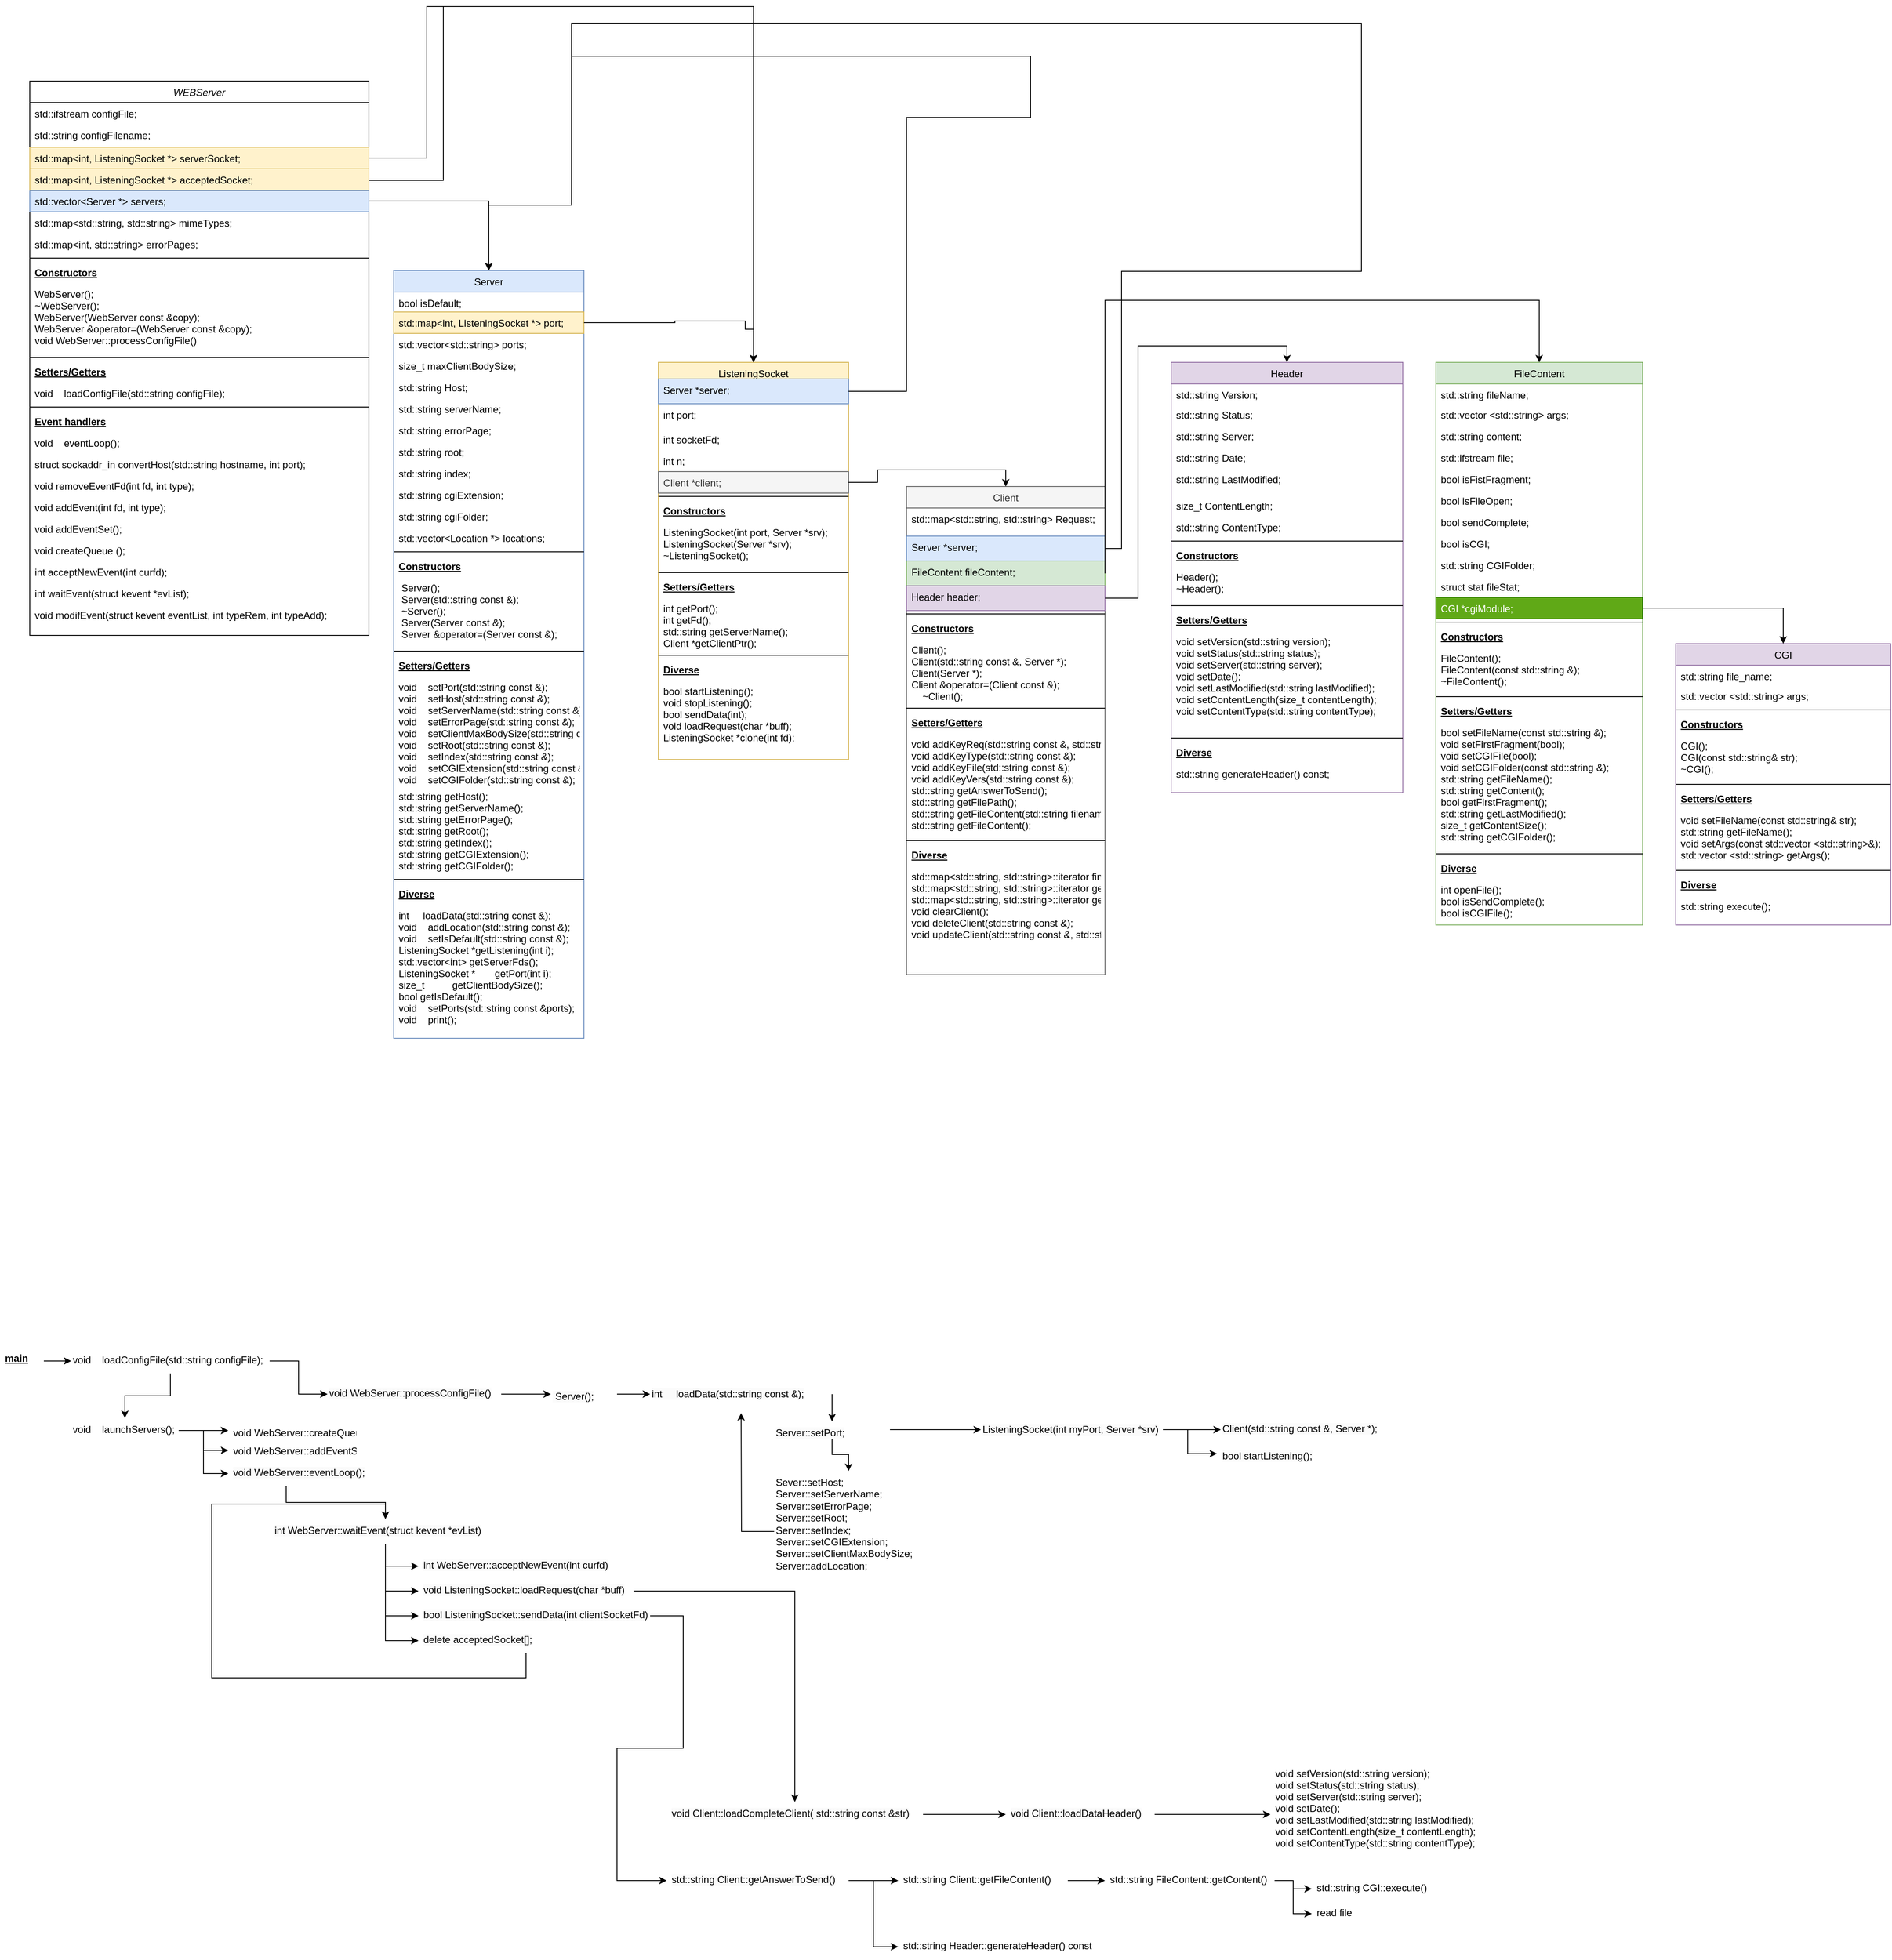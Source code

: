 <mxfile version="24.4.8" type="device">
  <diagram id="C5RBs43oDa-KdzZeNtuy" name="Page-1">
    <mxGraphModel dx="3333" dy="7089" grid="1" gridSize="10" guides="1" tooltips="1" connect="1" arrows="1" fold="1" page="1" pageScale="1" pageWidth="2336" pageHeight="1654" math="0" shadow="0">
      <root>
        <mxCell id="WIyWlLk6GJQsqaUBKTNV-0" />
        <mxCell id="WIyWlLk6GJQsqaUBKTNV-1" parent="WIyWlLk6GJQsqaUBKTNV-0" />
        <mxCell id="zkfFHV4jXpPFQw0GAbJ--0" value="WEBServer" style="swimlane;fontStyle=2;align=center;verticalAlign=top;childLayout=stackLayout;horizontal=1;startSize=26;horizontalStack=0;resizeParent=1;resizeLast=0;collapsible=1;marginBottom=0;rounded=0;shadow=0;strokeWidth=1;" parent="WIyWlLk6GJQsqaUBKTNV-1" vertex="1">
          <mxGeometry x="40" y="-4840" width="410" height="670" as="geometry">
            <mxRectangle x="230" y="140" width="160" height="26" as="alternateBounds" />
          </mxGeometry>
        </mxCell>
        <mxCell id="zkfFHV4jXpPFQw0GAbJ--1" value="std::ifstream     configFile;" style="text;align=left;verticalAlign=top;spacingLeft=4;spacingRight=4;overflow=hidden;rotatable=0;points=[[0,0.5],[1,0.5]];portConstraint=eastwest;" parent="zkfFHV4jXpPFQw0GAbJ--0" vertex="1">
          <mxGeometry y="26" width="410" height="26" as="geometry" />
        </mxCell>
        <mxCell id="zkfFHV4jXpPFQw0GAbJ--2" value="        std::string         configFilename;" style="text;align=left;verticalAlign=top;spacingLeft=4;spacingRight=4;overflow=hidden;rotatable=0;points=[[0,0.5],[1,0.5]];portConstraint=eastwest;rounded=0;shadow=0;html=0;" parent="zkfFHV4jXpPFQw0GAbJ--0" vertex="1">
          <mxGeometry y="52" width="410" height="28" as="geometry" />
        </mxCell>
        <mxCell id="zkfFHV4jXpPFQw0GAbJ--3" value="        std::map&lt;int, ListeningSocket *&gt;    serverSocket;" style="text;align=left;verticalAlign=top;spacingLeft=4;spacingRight=4;overflow=hidden;rotatable=0;points=[[0,0.5],[1,0.5]];portConstraint=eastwest;rounded=0;shadow=0;html=0;fillColor=#fff2cc;strokeColor=#d6b656;" parent="zkfFHV4jXpPFQw0GAbJ--0" vertex="1">
          <mxGeometry y="80" width="410" height="26" as="geometry" />
        </mxCell>
        <mxCell id="ML2xo1FJerdkUP84CqIJ-1" value="std::map&lt;int, ListeningSocket *&gt; acceptedSocket;" style="text;align=left;verticalAlign=top;spacingLeft=4;spacingRight=4;overflow=hidden;rotatable=0;points=[[0,0.5],[1,0.5]];portConstraint=eastwest;rounded=0;shadow=0;html=0;fillColor=#fff2cc;strokeColor=#d6b656;" parent="zkfFHV4jXpPFQw0GAbJ--0" vertex="1">
          <mxGeometry y="106" width="410" height="26" as="geometry" />
        </mxCell>
        <mxCell id="ML2xo1FJerdkUP84CqIJ-2" value="        std::vector&lt;Server *&gt;   servers;" style="text;align=left;verticalAlign=top;spacingLeft=4;spacingRight=4;overflow=hidden;rotatable=0;points=[[0,0.5],[1,0.5]];portConstraint=eastwest;rounded=0;shadow=0;html=0;fillColor=#dae8fc;strokeColor=#6c8ebf;" parent="zkfFHV4jXpPFQw0GAbJ--0" vertex="1">
          <mxGeometry y="132" width="410" height="26" as="geometry" />
        </mxCell>
        <mxCell id="ML2xo1FJerdkUP84CqIJ-3" value="        std::map&lt;std::string, std::string&gt;  mimeTypes;" style="text;align=left;verticalAlign=top;spacingLeft=4;spacingRight=4;overflow=hidden;rotatable=0;points=[[0,0.5],[1,0.5]];portConstraint=eastwest;rounded=0;shadow=0;html=0;" parent="zkfFHV4jXpPFQw0GAbJ--0" vertex="1">
          <mxGeometry y="158" width="410" height="26" as="geometry" />
        </mxCell>
        <mxCell id="ML2xo1FJerdkUP84CqIJ-4" value="        std::map&lt;int, std::string&gt;  errorPages;" style="text;align=left;verticalAlign=top;spacingLeft=4;spacingRight=4;overflow=hidden;rotatable=0;points=[[0,0.5],[1,0.5]];portConstraint=eastwest;rounded=0;shadow=0;html=0;" parent="zkfFHV4jXpPFQw0GAbJ--0" vertex="1">
          <mxGeometry y="184" width="410" height="26" as="geometry" />
        </mxCell>
        <mxCell id="zkfFHV4jXpPFQw0GAbJ--4" value="" style="line;html=1;strokeWidth=1;align=left;verticalAlign=middle;spacingTop=-1;spacingLeft=3;spacingRight=3;rotatable=0;labelPosition=right;points=[];portConstraint=eastwest;" parent="zkfFHV4jXpPFQw0GAbJ--0" vertex="1">
          <mxGeometry y="210" width="410" height="8" as="geometry" />
        </mxCell>
        <mxCell id="lbcptkGWw-PFIqOmlA4B-38" value="Constructors" style="text;align=left;verticalAlign=top;spacingLeft=4;spacingRight=4;overflow=hidden;rotatable=0;points=[[0,0.5],[1,0.5]];portConstraint=eastwest;fontStyle=5" parent="zkfFHV4jXpPFQw0GAbJ--0" vertex="1">
          <mxGeometry y="218" width="410" height="26" as="geometry" />
        </mxCell>
        <mxCell id="lbcptkGWw-PFIqOmlA4B-5" value="WebServer();&#xa;~WebServer();&#xa;WebServer(WebServer const &amp;copy);&#xa;WebServer &amp;operator=(WebServer const &amp;copy);&#xa;void WebServer::processConfigFile()" style="text;align=left;verticalAlign=top;spacingLeft=4;spacingRight=4;overflow=hidden;rotatable=0;points=[[0,0.5],[1,0.5]];portConstraint=eastwest;" parent="zkfFHV4jXpPFQw0GAbJ--0" vertex="1">
          <mxGeometry y="244" width="410" height="86" as="geometry" />
        </mxCell>
        <mxCell id="lbcptkGWw-PFIqOmlA4B-21" value="" style="line;html=1;strokeWidth=1;align=left;verticalAlign=middle;spacingTop=-1;spacingLeft=3;spacingRight=3;rotatable=0;labelPosition=right;points=[];portConstraint=eastwest;" parent="zkfFHV4jXpPFQw0GAbJ--0" vertex="1">
          <mxGeometry y="330" width="410" height="8" as="geometry" />
        </mxCell>
        <mxCell id="lbcptkGWw-PFIqOmlA4B-41" value="Setters/Getters" style="text;align=left;verticalAlign=top;spacingLeft=4;spacingRight=4;overflow=hidden;rotatable=0;points=[[0,0.5],[1,0.5]];portConstraint=eastwest;fontStyle=5" parent="zkfFHV4jXpPFQw0GAbJ--0" vertex="1">
          <mxGeometry y="338" width="410" height="26" as="geometry" />
        </mxCell>
        <mxCell id="lbcptkGWw-PFIqOmlA4B-16" value="void    loadConfigFile(std::string configFile);" style="text;align=left;verticalAlign=top;spacingLeft=4;spacingRight=4;overflow=hidden;rotatable=0;points=[[0,0.5],[1,0.5]];portConstraint=eastwest;" parent="zkfFHV4jXpPFQw0GAbJ--0" vertex="1">
          <mxGeometry y="364" width="410" height="26" as="geometry" />
        </mxCell>
        <mxCell id="lbcptkGWw-PFIqOmlA4B-22" value="" style="line;html=1;strokeWidth=1;align=left;verticalAlign=middle;spacingTop=-1;spacingLeft=3;spacingRight=3;rotatable=0;labelPosition=right;points=[];portConstraint=eastwest;" parent="zkfFHV4jXpPFQw0GAbJ--0" vertex="1">
          <mxGeometry y="390" width="410" height="8" as="geometry" />
        </mxCell>
        <mxCell id="lbcptkGWw-PFIqOmlA4B-39" value="Event handlers" style="text;align=left;verticalAlign=top;spacingLeft=4;spacingRight=4;overflow=hidden;rotatable=0;points=[[0,0.5],[1,0.5]];portConstraint=eastwest;fontStyle=5" parent="zkfFHV4jXpPFQw0GAbJ--0" vertex="1">
          <mxGeometry y="398" width="410" height="26" as="geometry" />
        </mxCell>
        <mxCell id="lbcptkGWw-PFIqOmlA4B-14" value="void    eventLoop();" style="text;align=left;verticalAlign=top;spacingLeft=4;spacingRight=4;overflow=hidden;rotatable=0;points=[[0,0.5],[1,0.5]];portConstraint=eastwest;" parent="zkfFHV4jXpPFQw0GAbJ--0" vertex="1">
          <mxGeometry y="424" width="410" height="26" as="geometry" />
        </mxCell>
        <mxCell id="lbcptkGWw-PFIqOmlA4B-11" value="struct sockaddr_in convertHost(std::string hostname, int port);" style="text;align=left;verticalAlign=top;spacingLeft=4;spacingRight=4;overflow=hidden;rotatable=0;points=[[0,0.5],[1,0.5]];portConstraint=eastwest;" parent="zkfFHV4jXpPFQw0GAbJ--0" vertex="1">
          <mxGeometry y="450" width="410" height="26" as="geometry" />
        </mxCell>
        <mxCell id="lbcptkGWw-PFIqOmlA4B-12" value="void removeEventFd(int fd, int type);" style="text;align=left;verticalAlign=top;spacingLeft=4;spacingRight=4;overflow=hidden;rotatable=0;points=[[0,0.5],[1,0.5]];portConstraint=eastwest;" parent="zkfFHV4jXpPFQw0GAbJ--0" vertex="1">
          <mxGeometry y="476" width="410" height="26" as="geometry" />
        </mxCell>
        <mxCell id="lbcptkGWw-PFIqOmlA4B-13" value="void addEvent(int fd, int type);" style="text;align=left;verticalAlign=top;spacingLeft=4;spacingRight=4;overflow=hidden;rotatable=0;points=[[0,0.5],[1,0.5]];portConstraint=eastwest;" parent="zkfFHV4jXpPFQw0GAbJ--0" vertex="1">
          <mxGeometry y="502" width="410" height="26" as="geometry" />
        </mxCell>
        <mxCell id="lbcptkGWw-PFIqOmlA4B-10" value="void addEventSet();" style="text;align=left;verticalAlign=top;spacingLeft=4;spacingRight=4;overflow=hidden;rotatable=0;points=[[0,0.5],[1,0.5]];portConstraint=eastwest;" parent="zkfFHV4jXpPFQw0GAbJ--0" vertex="1">
          <mxGeometry y="528" width="410" height="26" as="geometry" />
        </mxCell>
        <mxCell id="lbcptkGWw-PFIqOmlA4B-9" value="void createQueue ();" style="text;align=left;verticalAlign=top;spacingLeft=4;spacingRight=4;overflow=hidden;rotatable=0;points=[[0,0.5],[1,0.5]];portConstraint=eastwest;" parent="zkfFHV4jXpPFQw0GAbJ--0" vertex="1">
          <mxGeometry y="554" width="410" height="26" as="geometry" />
        </mxCell>
        <mxCell id="lbcptkGWw-PFIqOmlA4B-8" value="int acceptNewEvent(int curfd);" style="text;align=left;verticalAlign=top;spacingLeft=4;spacingRight=4;overflow=hidden;rotatable=0;points=[[0,0.5],[1,0.5]];portConstraint=eastwest;" parent="zkfFHV4jXpPFQw0GAbJ--0" vertex="1">
          <mxGeometry y="580" width="410" height="26" as="geometry" />
        </mxCell>
        <mxCell id="lbcptkGWw-PFIqOmlA4B-7" value="int waitEvent(struct kevent *evList);" style="text;align=left;verticalAlign=top;spacingLeft=4;spacingRight=4;overflow=hidden;rotatable=0;points=[[0,0.5],[1,0.5]];portConstraint=eastwest;" parent="zkfFHV4jXpPFQw0GAbJ--0" vertex="1">
          <mxGeometry y="606" width="410" height="26" as="geometry" />
        </mxCell>
        <mxCell id="lbcptkGWw-PFIqOmlA4B-2" value="void modifEvent(struct kevent eventList, int typeRem, int typeAdd);" style="text;align=left;verticalAlign=top;spacingLeft=4;spacingRight=4;overflow=hidden;rotatable=0;points=[[0,0.5],[1,0.5]];portConstraint=eastwest;" parent="zkfFHV4jXpPFQw0GAbJ--0" vertex="1">
          <mxGeometry y="632" width="410" height="26" as="geometry" />
        </mxCell>
        <mxCell id="zkfFHV4jXpPFQw0GAbJ--6" value="FileContent" style="swimlane;fontStyle=0;align=center;verticalAlign=top;childLayout=stackLayout;horizontal=1;startSize=26;horizontalStack=0;resizeParent=1;resizeLast=0;collapsible=1;marginBottom=0;rounded=0;shadow=0;strokeWidth=1;fillColor=#d5e8d4;strokeColor=#82b366;" parent="WIyWlLk6GJQsqaUBKTNV-1" vertex="1">
          <mxGeometry x="1740" y="-4500" width="250" height="680" as="geometry">
            <mxRectangle x="130" y="380" width="160" height="26" as="alternateBounds" />
          </mxGeometry>
        </mxCell>
        <mxCell id="zkfFHV4jXpPFQw0GAbJ--7" value="std::string fileName;" style="text;align=left;verticalAlign=top;spacingLeft=4;spacingRight=4;overflow=hidden;rotatable=0;points=[[0,0.5],[1,0.5]];portConstraint=eastwest;" parent="zkfFHV4jXpPFQw0GAbJ--6" vertex="1">
          <mxGeometry y="26" width="250" height="24" as="geometry" />
        </mxCell>
        <mxCell id="ML2xo1FJerdkUP84CqIJ-68" value="std::vector &lt;std::string&gt; args;" style="text;align=left;verticalAlign=top;spacingLeft=4;spacingRight=4;overflow=hidden;rotatable=0;points=[[0,0.5],[1,0.5]];portConstraint=eastwest;rounded=0;shadow=0;html=0;" parent="zkfFHV4jXpPFQw0GAbJ--6" vertex="1">
          <mxGeometry y="50" width="250" height="26" as="geometry" />
        </mxCell>
        <mxCell id="ML2xo1FJerdkUP84CqIJ-76" value="std::string content;" style="text;align=left;verticalAlign=top;spacingLeft=4;spacingRight=4;overflow=hidden;rotatable=0;points=[[0,0.5],[1,0.5]];portConstraint=eastwest;rounded=0;shadow=0;html=0;" parent="zkfFHV4jXpPFQw0GAbJ--6" vertex="1">
          <mxGeometry y="76" width="250" height="26" as="geometry" />
        </mxCell>
        <mxCell id="ML2xo1FJerdkUP84CqIJ-75" value="std::ifstream file;" style="text;align=left;verticalAlign=top;spacingLeft=4;spacingRight=4;overflow=hidden;rotatable=0;points=[[0,0.5],[1,0.5]];portConstraint=eastwest;rounded=0;shadow=0;html=0;" parent="zkfFHV4jXpPFQw0GAbJ--6" vertex="1">
          <mxGeometry y="102" width="250" height="26" as="geometry" />
        </mxCell>
        <mxCell id="ML2xo1FJerdkUP84CqIJ-74" value="bool isFistFragment;" style="text;align=left;verticalAlign=top;spacingLeft=4;spacingRight=4;overflow=hidden;rotatable=0;points=[[0,0.5],[1,0.5]];portConstraint=eastwest;rounded=0;shadow=0;html=0;" parent="zkfFHV4jXpPFQw0GAbJ--6" vertex="1">
          <mxGeometry y="128" width="250" height="26" as="geometry" />
        </mxCell>
        <mxCell id="ML2xo1FJerdkUP84CqIJ-73" value="bool isFileOpen;" style="text;align=left;verticalAlign=top;spacingLeft=4;spacingRight=4;overflow=hidden;rotatable=0;points=[[0,0.5],[1,0.5]];portConstraint=eastwest;rounded=0;shadow=0;html=0;" parent="zkfFHV4jXpPFQw0GAbJ--6" vertex="1">
          <mxGeometry y="154" width="250" height="26" as="geometry" />
        </mxCell>
        <mxCell id="ML2xo1FJerdkUP84CqIJ-72" value="bool sendComplete;" style="text;align=left;verticalAlign=top;spacingLeft=4;spacingRight=4;overflow=hidden;rotatable=0;points=[[0,0.5],[1,0.5]];portConstraint=eastwest;rounded=0;shadow=0;html=0;" parent="zkfFHV4jXpPFQw0GAbJ--6" vertex="1">
          <mxGeometry y="180" width="250" height="26" as="geometry" />
        </mxCell>
        <mxCell id="ML2xo1FJerdkUP84CqIJ-71" value="bool isCGI;" style="text;align=left;verticalAlign=top;spacingLeft=4;spacingRight=4;overflow=hidden;rotatable=0;points=[[0,0.5],[1,0.5]];portConstraint=eastwest;rounded=0;shadow=0;html=0;" parent="zkfFHV4jXpPFQw0GAbJ--6" vertex="1">
          <mxGeometry y="206" width="250" height="26" as="geometry" />
        </mxCell>
        <mxCell id="ML2xo1FJerdkUP84CqIJ-88" value="std::string CGIFolder;" style="text;align=left;verticalAlign=top;spacingLeft=4;spacingRight=4;overflow=hidden;rotatable=0;points=[[0,0.5],[1,0.5]];portConstraint=eastwest;rounded=0;shadow=0;html=0;" parent="zkfFHV4jXpPFQw0GAbJ--6" vertex="1">
          <mxGeometry y="232" width="250" height="26" as="geometry" />
        </mxCell>
        <mxCell id="ML2xo1FJerdkUP84CqIJ-70" value="struct stat fileStat;" style="text;align=left;verticalAlign=top;spacingLeft=4;spacingRight=4;overflow=hidden;rotatable=0;points=[[0,0.5],[1,0.5]];portConstraint=eastwest;rounded=0;shadow=0;html=0;" parent="zkfFHV4jXpPFQw0GAbJ--6" vertex="1">
          <mxGeometry y="258" width="250" height="26" as="geometry" />
        </mxCell>
        <mxCell id="ML2xo1FJerdkUP84CqIJ-69" value="CGI *cgiModule;" style="text;align=left;verticalAlign=top;spacingLeft=4;spacingRight=4;overflow=hidden;rotatable=0;points=[[0,0.5],[1,0.5]];portConstraint=eastwest;rounded=0;shadow=0;html=0;fillColor=#60a917;fontColor=#ffffff;strokeColor=#2D7600;" parent="zkfFHV4jXpPFQw0GAbJ--6" vertex="1">
          <mxGeometry y="284" width="250" height="26" as="geometry" />
        </mxCell>
        <mxCell id="zkfFHV4jXpPFQw0GAbJ--9" value="" style="line;html=1;strokeWidth=1;align=left;verticalAlign=middle;spacingTop=-1;spacingLeft=3;spacingRight=3;rotatable=0;labelPosition=right;points=[];portConstraint=eastwest;" parent="zkfFHV4jXpPFQw0GAbJ--6" vertex="1">
          <mxGeometry y="310" width="250" height="8" as="geometry" />
        </mxCell>
        <mxCell id="lbcptkGWw-PFIqOmlA4B-86" value="Constructors" style="text;align=left;verticalAlign=top;spacingLeft=4;spacingRight=4;overflow=hidden;rotatable=0;points=[[0,0.5],[1,0.5]];portConstraint=eastwest;fontStyle=5" parent="zkfFHV4jXpPFQw0GAbJ--6" vertex="1">
          <mxGeometry y="318" width="250" height="26" as="geometry" />
        </mxCell>
        <mxCell id="zkfFHV4jXpPFQw0GAbJ--10" value="FileContent();&#xa;FileContent(const std::string &amp;);&#xa;~FileContent();" style="text;align=left;verticalAlign=top;spacingLeft=4;spacingRight=4;overflow=hidden;rotatable=0;points=[[0,0.5],[1,0.5]];portConstraint=eastwest;fontStyle=0" parent="zkfFHV4jXpPFQw0GAbJ--6" vertex="1">
          <mxGeometry y="344" width="250" height="56" as="geometry" />
        </mxCell>
        <mxCell id="lbcptkGWw-PFIqOmlA4B-92" value="" style="line;html=1;strokeWidth=1;align=left;verticalAlign=middle;spacingTop=-1;spacingLeft=3;spacingRight=3;rotatable=0;labelPosition=right;points=[];portConstraint=eastwest;" parent="zkfFHV4jXpPFQw0GAbJ--6" vertex="1">
          <mxGeometry y="400" width="250" height="8" as="geometry" />
        </mxCell>
        <mxCell id="lbcptkGWw-PFIqOmlA4B-93" value="Setters/Getters" style="text;align=left;verticalAlign=top;spacingLeft=4;spacingRight=4;overflow=hidden;rotatable=0;points=[[0,0.5],[1,0.5]];portConstraint=eastwest;fontStyle=5" parent="zkfFHV4jXpPFQw0GAbJ--6" vertex="1">
          <mxGeometry y="408" width="250" height="26" as="geometry" />
        </mxCell>
        <mxCell id="lbcptkGWw-PFIqOmlA4B-88" value="bool setFileName(const std::string &amp;);&#xa;void setFirstFragment(bool);&#xa;void setCGIFile(bool);&#xa;void setCGIFolder(const std::string &amp;);&#xa;std::string getFileName();&#xa;std::string getContent();&#xa;bool getFirstFragment();&#xa;std::string getLastModified();&#xa;size_t getContentSize();&#xa;std::string getCGIFolder();" style="text;align=left;verticalAlign=top;spacingLeft=4;spacingRight=4;overflow=hidden;rotatable=0;points=[[0,0.5],[1,0.5]];portConstraint=eastwest;" parent="zkfFHV4jXpPFQw0GAbJ--6" vertex="1">
          <mxGeometry y="434" width="250" height="156" as="geometry" />
        </mxCell>
        <mxCell id="lbcptkGWw-PFIqOmlA4B-94" value="" style="line;html=1;strokeWidth=1;align=left;verticalAlign=middle;spacingTop=-1;spacingLeft=3;spacingRight=3;rotatable=0;labelPosition=right;points=[];portConstraint=eastwest;" parent="zkfFHV4jXpPFQw0GAbJ--6" vertex="1">
          <mxGeometry y="590" width="250" height="8" as="geometry" />
        </mxCell>
        <mxCell id="lbcptkGWw-PFIqOmlA4B-95" value="Diverse" style="text;align=left;verticalAlign=top;spacingLeft=4;spacingRight=4;overflow=hidden;rotatable=0;points=[[0,0.5],[1,0.5]];portConstraint=eastwest;fontStyle=5" parent="zkfFHV4jXpPFQw0GAbJ--6" vertex="1">
          <mxGeometry y="598" width="250" height="26" as="geometry" />
        </mxCell>
        <mxCell id="lbcptkGWw-PFIqOmlA4B-91" value="int openFile();&#xa;bool isSendComplete();&#xa;bool isCGIFile();" style="text;align=left;verticalAlign=top;spacingLeft=4;spacingRight=4;overflow=hidden;rotatable=0;points=[[0,0.5],[1,0.5]];portConstraint=eastwest;" parent="zkfFHV4jXpPFQw0GAbJ--6" vertex="1">
          <mxGeometry y="624" width="250" height="56" as="geometry" />
        </mxCell>
        <mxCell id="zkfFHV4jXpPFQw0GAbJ--13" value="Header" style="swimlane;fontStyle=0;align=center;verticalAlign=top;childLayout=stackLayout;horizontal=1;startSize=26;horizontalStack=0;resizeParent=1;resizeLast=0;collapsible=1;marginBottom=0;rounded=0;shadow=0;strokeWidth=1;fillColor=#e1d5e7;strokeColor=#9673a6;" parent="WIyWlLk6GJQsqaUBKTNV-1" vertex="1">
          <mxGeometry x="1420" y="-4500" width="280" height="520" as="geometry">
            <mxRectangle x="340" y="380" width="170" height="26" as="alternateBounds" />
          </mxGeometry>
        </mxCell>
        <mxCell id="zkfFHV4jXpPFQw0GAbJ--14" value="        std::string Version;" style="text;align=left;verticalAlign=top;spacingLeft=4;spacingRight=4;overflow=hidden;rotatable=0;points=[[0,0.5],[1,0.5]];portConstraint=eastwest;" parent="zkfFHV4jXpPFQw0GAbJ--13" vertex="1">
          <mxGeometry y="26" width="280" height="24" as="geometry" />
        </mxCell>
        <mxCell id="ML2xo1FJerdkUP84CqIJ-53" value="std::string Status;" style="text;align=left;verticalAlign=top;spacingLeft=4;spacingRight=4;overflow=hidden;rotatable=0;points=[[0,0.5],[1,0.5]];portConstraint=eastwest;" parent="zkfFHV4jXpPFQw0GAbJ--13" vertex="1">
          <mxGeometry y="50" width="280" height="26" as="geometry" />
        </mxCell>
        <mxCell id="ML2xo1FJerdkUP84CqIJ-52" value="std::string Server;" style="text;align=left;verticalAlign=top;spacingLeft=4;spacingRight=4;overflow=hidden;rotatable=0;points=[[0,0.5],[1,0.5]];portConstraint=eastwest;" parent="zkfFHV4jXpPFQw0GAbJ--13" vertex="1">
          <mxGeometry y="76" width="280" height="26" as="geometry" />
        </mxCell>
        <mxCell id="ML2xo1FJerdkUP84CqIJ-51" value="std::string Date;" style="text;align=left;verticalAlign=top;spacingLeft=4;spacingRight=4;overflow=hidden;rotatable=0;points=[[0,0.5],[1,0.5]];portConstraint=eastwest;" parent="zkfFHV4jXpPFQw0GAbJ--13" vertex="1">
          <mxGeometry y="102" width="280" height="26" as="geometry" />
        </mxCell>
        <mxCell id="ML2xo1FJerdkUP84CqIJ-50" value="std::string LastModified;" style="text;align=left;verticalAlign=top;spacingLeft=4;spacingRight=4;overflow=hidden;rotatable=0;points=[[0,0.5],[1,0.5]];portConstraint=eastwest;" parent="zkfFHV4jXpPFQw0GAbJ--13" vertex="1">
          <mxGeometry y="128" width="280" height="32" as="geometry" />
        </mxCell>
        <mxCell id="ML2xo1FJerdkUP84CqIJ-49" value="size_t ContentLength;" style="text;align=left;verticalAlign=top;spacingLeft=4;spacingRight=4;overflow=hidden;rotatable=0;points=[[0,0.5],[1,0.5]];portConstraint=eastwest;" parent="zkfFHV4jXpPFQw0GAbJ--13" vertex="1">
          <mxGeometry y="160" width="280" height="26" as="geometry" />
        </mxCell>
        <mxCell id="ML2xo1FJerdkUP84CqIJ-55" value="std::string ContentType;" style="text;align=left;verticalAlign=top;spacingLeft=4;spacingRight=4;overflow=hidden;rotatable=0;points=[[0,0.5],[1,0.5]];portConstraint=eastwest;" parent="zkfFHV4jXpPFQw0GAbJ--13" vertex="1">
          <mxGeometry y="186" width="280" height="26" as="geometry" />
        </mxCell>
        <mxCell id="zkfFHV4jXpPFQw0GAbJ--15" value="" style="line;html=1;strokeWidth=1;align=left;verticalAlign=middle;spacingTop=-1;spacingLeft=3;spacingRight=3;rotatable=0;labelPosition=right;points=[];portConstraint=eastwest;" parent="zkfFHV4jXpPFQw0GAbJ--13" vertex="1">
          <mxGeometry y="212" width="280" height="8" as="geometry" />
        </mxCell>
        <mxCell id="lbcptkGWw-PFIqOmlA4B-78" value="Constructors" style="text;align=left;verticalAlign=top;spacingLeft=4;spacingRight=4;overflow=hidden;rotatable=0;points=[[0,0.5],[1,0.5]];portConstraint=eastwest;fontStyle=5" parent="zkfFHV4jXpPFQw0GAbJ--13" vertex="1">
          <mxGeometry y="220" width="280" height="26" as="geometry" />
        </mxCell>
        <mxCell id="lbcptkGWw-PFIqOmlA4B-79" value="Header();&#xa;~Header();" style="text;align=left;verticalAlign=top;spacingLeft=4;spacingRight=4;overflow=hidden;rotatable=0;points=[[0,0.5],[1,0.5]];portConstraint=eastwest;" parent="zkfFHV4jXpPFQw0GAbJ--13" vertex="1">
          <mxGeometry y="246" width="280" height="44" as="geometry" />
        </mxCell>
        <mxCell id="lbcptkGWw-PFIqOmlA4B-80" value="" style="line;html=1;strokeWidth=1;align=left;verticalAlign=middle;spacingTop=-1;spacingLeft=3;spacingRight=3;rotatable=0;labelPosition=right;points=[];portConstraint=eastwest;" parent="zkfFHV4jXpPFQw0GAbJ--13" vertex="1">
          <mxGeometry y="290" width="280" height="8" as="geometry" />
        </mxCell>
        <mxCell id="lbcptkGWw-PFIqOmlA4B-81" value="Setters/Getters" style="text;align=left;verticalAlign=top;spacingLeft=4;spacingRight=4;overflow=hidden;rotatable=0;points=[[0,0.5],[1,0.5]];portConstraint=eastwest;fontStyle=5" parent="zkfFHV4jXpPFQw0GAbJ--13" vertex="1">
          <mxGeometry y="298" width="280" height="26" as="geometry" />
        </mxCell>
        <mxCell id="lbcptkGWw-PFIqOmlA4B-82" value="void setVersion(std::string version);&#xa;void setStatus(std::string status);&#xa;void setServer(std::string server);&#xa;void setDate();&#xa;void setLastModified(std::string lastModified);&#xa;void setContentLength(size_t contentLength);&#xa;void setContentType(std::string contentType);" style="text;align=left;verticalAlign=top;spacingLeft=4;spacingRight=4;overflow=hidden;rotatable=0;points=[[0,0.5],[1,0.5]];portConstraint=eastwest;" parent="zkfFHV4jXpPFQw0GAbJ--13" vertex="1">
          <mxGeometry y="324" width="280" height="126" as="geometry" />
        </mxCell>
        <mxCell id="lbcptkGWw-PFIqOmlA4B-83" value="" style="line;html=1;strokeWidth=1;align=left;verticalAlign=middle;spacingTop=-1;spacingLeft=3;spacingRight=3;rotatable=0;labelPosition=right;points=[];portConstraint=eastwest;" parent="zkfFHV4jXpPFQw0GAbJ--13" vertex="1">
          <mxGeometry y="450" width="280" height="8" as="geometry" />
        </mxCell>
        <mxCell id="lbcptkGWw-PFIqOmlA4B-84" value="Diverse" style="text;align=left;verticalAlign=top;spacingLeft=4;spacingRight=4;overflow=hidden;rotatable=0;points=[[0,0.5],[1,0.5]];portConstraint=eastwest;fontStyle=5" parent="zkfFHV4jXpPFQw0GAbJ--13" vertex="1">
          <mxGeometry y="458" width="280" height="26" as="geometry" />
        </mxCell>
        <mxCell id="lbcptkGWw-PFIqOmlA4B-77" value="std::string generateHeader() const;" style="text;align=left;verticalAlign=top;spacingLeft=4;spacingRight=4;overflow=hidden;rotatable=0;points=[[0,0.5],[1,0.5]];portConstraint=eastwest;" parent="zkfFHV4jXpPFQw0GAbJ--13" vertex="1">
          <mxGeometry y="484" width="280" height="36" as="geometry" />
        </mxCell>
        <mxCell id="zkfFHV4jXpPFQw0GAbJ--17" value="Server" style="swimlane;fontStyle=0;align=center;verticalAlign=top;childLayout=stackLayout;horizontal=1;startSize=26;horizontalStack=0;resizeParent=1;resizeLast=0;collapsible=1;marginBottom=0;rounded=0;shadow=0;strokeWidth=1;fillColor=#dae8fc;strokeColor=#6c8ebf;" parent="WIyWlLk6GJQsqaUBKTNV-1" vertex="1">
          <mxGeometry x="480" y="-4611" width="230" height="928" as="geometry">
            <mxRectangle x="550" y="140" width="160" height="26" as="alternateBounds" />
          </mxGeometry>
        </mxCell>
        <mxCell id="zkfFHV4jXpPFQw0GAbJ--18" value="        bool        isDefault;" style="text;align=left;verticalAlign=top;spacingLeft=4;spacingRight=4;overflow=hidden;rotatable=0;points=[[0,0.5],[1,0.5]];portConstraint=eastwest;fontStyle=0" parent="zkfFHV4jXpPFQw0GAbJ--17" vertex="1">
          <mxGeometry y="26" width="230" height="24" as="geometry" />
        </mxCell>
        <mxCell id="zkfFHV4jXpPFQw0GAbJ--19" value="std::map&lt;int, ListeningSocket *&gt; port;" style="text;align=left;verticalAlign=top;spacingLeft=4;spacingRight=4;overflow=hidden;rotatable=0;points=[[0,0.5],[1,0.5]];portConstraint=eastwest;rounded=0;shadow=0;html=0;fillColor=#fff2cc;strokeColor=#d6b656;" parent="zkfFHV4jXpPFQw0GAbJ--17" vertex="1">
          <mxGeometry y="50" width="230" height="26" as="geometry" />
        </mxCell>
        <mxCell id="ML2xo1FJerdkUP84CqIJ-5" value="std::vector&lt;std::string&gt; ports;" style="text;align=left;verticalAlign=top;spacingLeft=4;spacingRight=4;overflow=hidden;rotatable=0;points=[[0,0.5],[1,0.5]];portConstraint=eastwest;rounded=0;shadow=0;html=0;" parent="zkfFHV4jXpPFQw0GAbJ--17" vertex="1">
          <mxGeometry y="76" width="230" height="26" as="geometry" />
        </mxCell>
        <mxCell id="ML2xo1FJerdkUP84CqIJ-6" value="size_t maxClientBodySize;" style="text;align=left;verticalAlign=top;spacingLeft=4;spacingRight=4;overflow=hidden;rotatable=0;points=[[0,0.5],[1,0.5]];portConstraint=eastwest;rounded=0;shadow=0;html=0;" parent="zkfFHV4jXpPFQw0GAbJ--17" vertex="1">
          <mxGeometry y="102" width="230" height="26" as="geometry" />
        </mxCell>
        <mxCell id="ML2xo1FJerdkUP84CqIJ-7" value="std::string Host;" style="text;align=left;verticalAlign=top;spacingLeft=4;spacingRight=4;overflow=hidden;rotatable=0;points=[[0,0.5],[1,0.5]];portConstraint=eastwest;rounded=0;shadow=0;html=0;" parent="zkfFHV4jXpPFQw0GAbJ--17" vertex="1">
          <mxGeometry y="128" width="230" height="26" as="geometry" />
        </mxCell>
        <mxCell id="ML2xo1FJerdkUP84CqIJ-10" value="std::string serverName;" style="text;align=left;verticalAlign=top;spacingLeft=4;spacingRight=4;overflow=hidden;rotatable=0;points=[[0,0.5],[1,0.5]];portConstraint=eastwest;rounded=0;shadow=0;html=0;" parent="zkfFHV4jXpPFQw0GAbJ--17" vertex="1">
          <mxGeometry y="154" width="230" height="26" as="geometry" />
        </mxCell>
        <mxCell id="ML2xo1FJerdkUP84CqIJ-8" value="std::string errorPage;" style="text;align=left;verticalAlign=top;spacingLeft=4;spacingRight=4;overflow=hidden;rotatable=0;points=[[0,0.5],[1,0.5]];portConstraint=eastwest;rounded=0;shadow=0;html=0;" parent="zkfFHV4jXpPFQw0GAbJ--17" vertex="1">
          <mxGeometry y="180" width="230" height="26" as="geometry" />
        </mxCell>
        <mxCell id="ML2xo1FJerdkUP84CqIJ-9" value="std::string root;" style="text;align=left;verticalAlign=top;spacingLeft=4;spacingRight=4;overflow=hidden;rotatable=0;points=[[0,0.5],[1,0.5]];portConstraint=eastwest;rounded=0;shadow=0;html=0;" parent="zkfFHV4jXpPFQw0GAbJ--17" vertex="1">
          <mxGeometry y="206" width="230" height="26" as="geometry" />
        </mxCell>
        <mxCell id="ML2xo1FJerdkUP84CqIJ-16" value="std::string index;" style="text;align=left;verticalAlign=top;spacingLeft=4;spacingRight=4;overflow=hidden;rotatable=0;points=[[0,0.5],[1,0.5]];portConstraint=eastwest;rounded=0;shadow=0;html=0;" parent="zkfFHV4jXpPFQw0GAbJ--17" vertex="1">
          <mxGeometry y="232" width="230" height="26" as="geometry" />
        </mxCell>
        <mxCell id="ML2xo1FJerdkUP84CqIJ-15" value="std::string cgiExtension;" style="text;align=left;verticalAlign=top;spacingLeft=4;spacingRight=4;overflow=hidden;rotatable=0;points=[[0,0.5],[1,0.5]];portConstraint=eastwest;rounded=0;shadow=0;html=0;" parent="zkfFHV4jXpPFQw0GAbJ--17" vertex="1">
          <mxGeometry y="258" width="230" height="26" as="geometry" />
        </mxCell>
        <mxCell id="ML2xo1FJerdkUP84CqIJ-14" value="std::string cgiFolder;" style="text;align=left;verticalAlign=top;spacingLeft=4;spacingRight=4;overflow=hidden;rotatable=0;points=[[0,0.5],[1,0.5]];portConstraint=eastwest;rounded=0;shadow=0;html=0;" parent="zkfFHV4jXpPFQw0GAbJ--17" vertex="1">
          <mxGeometry y="284" width="230" height="26" as="geometry" />
        </mxCell>
        <mxCell id="ML2xo1FJerdkUP84CqIJ-13" value="std::vector&lt;Location *&gt; locations;" style="text;align=left;verticalAlign=top;spacingLeft=4;spacingRight=4;overflow=hidden;rotatable=0;points=[[0,0.5],[1,0.5]];portConstraint=eastwest;rounded=0;shadow=0;html=0;" parent="zkfFHV4jXpPFQw0GAbJ--17" vertex="1">
          <mxGeometry y="310" width="230" height="26" as="geometry" />
        </mxCell>
        <mxCell id="zkfFHV4jXpPFQw0GAbJ--23" value="" style="line;html=1;strokeWidth=1;align=left;verticalAlign=middle;spacingTop=-1;spacingLeft=3;spacingRight=3;rotatable=0;labelPosition=right;points=[];portConstraint=eastwest;" parent="zkfFHV4jXpPFQw0GAbJ--17" vertex="1">
          <mxGeometry y="336" width="230" height="8" as="geometry" />
        </mxCell>
        <mxCell id="lbcptkGWw-PFIqOmlA4B-35" value="Constructors" style="text;align=left;verticalAlign=top;spacingLeft=4;spacingRight=4;overflow=hidden;rotatable=0;points=[[0,0.5],[1,0.5]];portConstraint=eastwest;fontStyle=5" parent="zkfFHV4jXpPFQw0GAbJ--17" vertex="1">
          <mxGeometry y="344" width="230" height="26" as="geometry" />
        </mxCell>
        <mxCell id="zkfFHV4jXpPFQw0GAbJ--24" value=" Server();&#xa; Server(std::string const &amp;);&#xa; ~Server();&#xa; Server(Server const &amp;);&#xa; Server &amp;operator=(Server const &amp;);" style="text;align=left;verticalAlign=top;spacingLeft=4;spacingRight=4;overflow=hidden;rotatable=0;points=[[0,0.5],[1,0.5]];portConstraint=eastwest;" parent="zkfFHV4jXpPFQw0GAbJ--17" vertex="1">
          <mxGeometry y="370" width="230" height="86" as="geometry" />
        </mxCell>
        <mxCell id="lbcptkGWw-PFIqOmlA4B-34" value="" style="line;html=1;strokeWidth=1;align=left;verticalAlign=middle;spacingTop=-1;spacingLeft=3;spacingRight=3;rotatable=0;labelPosition=right;points=[];portConstraint=eastwest;" parent="zkfFHV4jXpPFQw0GAbJ--17" vertex="1">
          <mxGeometry y="456" width="230" height="8" as="geometry" />
        </mxCell>
        <mxCell id="lbcptkGWw-PFIqOmlA4B-36" value="Setters/Getters" style="text;align=left;verticalAlign=top;spacingLeft=4;spacingRight=4;overflow=hidden;rotatable=0;points=[[0,0.5],[1,0.5]];portConstraint=eastwest;fontStyle=5" parent="zkfFHV4jXpPFQw0GAbJ--17" vertex="1">
          <mxGeometry y="464" width="230" height="26" as="geometry" />
        </mxCell>
        <mxCell id="lbcptkGWw-PFIqOmlA4B-23" value="void    setPort(std::string const &amp;);&#xa;void    setHost(std::string const &amp;);&#xa;void    setServerName(std::string const &amp;);&#xa;void    setErrorPage(std::string const &amp;);&#xa;void    setClientMaxBodySize(std::string const &amp;);&#xa;void    setRoot(std::string const &amp;);&#xa;void    setIndex(std::string const &amp;);&#xa;void    setCGIExtension(std::string const &amp;);&#xa;void    setCGIFolder(std::string const &amp;);" style="text;align=left;verticalAlign=top;spacingLeft=4;spacingRight=4;overflow=hidden;rotatable=0;points=[[0,0.5],[1,0.5]];portConstraint=eastwest;" parent="zkfFHV4jXpPFQw0GAbJ--17" vertex="1">
          <mxGeometry y="490" width="230" height="132" as="geometry" />
        </mxCell>
        <mxCell id="lbcptkGWw-PFIqOmlA4B-33" value="std::string getHost();&#xa;std::string getServerName();&#xa;std::string getErrorPage();&#xa;std::string getRoot();&#xa;std::string getIndex();&#xa;std::string getCGIExtension();&#xa;std::string getCGIFolder();" style="text;align=left;verticalAlign=top;spacingLeft=4;spacingRight=4;overflow=hidden;rotatable=0;points=[[0,0.5],[1,0.5]];portConstraint=eastwest;" parent="zkfFHV4jXpPFQw0GAbJ--17" vertex="1">
          <mxGeometry y="622" width="230" height="110" as="geometry" />
        </mxCell>
        <mxCell id="lbcptkGWw-PFIqOmlA4B-42" value="" style="line;html=1;strokeWidth=1;align=left;verticalAlign=middle;spacingTop=-1;spacingLeft=3;spacingRight=3;rotatable=0;labelPosition=right;points=[];portConstraint=eastwest;" parent="zkfFHV4jXpPFQw0GAbJ--17" vertex="1">
          <mxGeometry y="732" width="230" height="8" as="geometry" />
        </mxCell>
        <mxCell id="lbcptkGWw-PFIqOmlA4B-32" value="Diverse" style="text;align=left;verticalAlign=top;spacingLeft=4;spacingRight=4;overflow=hidden;rotatable=0;points=[[0,0.5],[1,0.5]];portConstraint=eastwest;fontStyle=5" parent="zkfFHV4jXpPFQw0GAbJ--17" vertex="1">
          <mxGeometry y="740" width="230" height="26" as="geometry" />
        </mxCell>
        <mxCell id="lbcptkGWw-PFIqOmlA4B-31" value="int     loadData(std::string const &amp;);&#xa;void    addLocation(std::string const &amp;);&#xa;void    setIsDefault(std::string const &amp;);&#xa;ListeningSocket *getListening(int i);&#xa;std::vector&lt;int&gt; getServerFds();&#xa;ListeningSocket *       getPort(int i);&#xa;size_t          getClientBodySize();&#xa;bool getIsDefault();&#xa;void    setPorts(std::string const &amp;ports);&#xa;void    print();" style="text;align=left;verticalAlign=top;spacingLeft=4;spacingRight=4;overflow=hidden;rotatable=0;points=[[0,0.5],[1,0.5]];portConstraint=eastwest;" parent="zkfFHV4jXpPFQw0GAbJ--17" vertex="1">
          <mxGeometry y="766" width="230" height="162" as="geometry" />
        </mxCell>
        <mxCell id="ML2xo1FJerdkUP84CqIJ-17" value="ListeningSocket" style="swimlane;fontStyle=0;align=center;verticalAlign=top;childLayout=stackLayout;horizontal=1;startSize=20;horizontalStack=0;resizeParent=1;resizeLast=0;collapsible=1;marginBottom=0;rounded=0;shadow=0;strokeWidth=1;fillColor=#fff2cc;strokeColor=#d6b656;" parent="WIyWlLk6GJQsqaUBKTNV-1" vertex="1">
          <mxGeometry x="800" y="-4500" width="230" height="480" as="geometry">
            <mxRectangle x="550" y="140" width="160" height="26" as="alternateBounds" />
          </mxGeometry>
        </mxCell>
        <mxCell id="ML2xo1FJerdkUP84CqIJ-18" value="    Server *server;" style="text;align=left;verticalAlign=top;spacingLeft=4;spacingRight=4;overflow=hidden;rotatable=0;points=[[0,0.5],[1,0.5]];portConstraint=eastwest;fillColor=#dae8fc;strokeColor=#6c8ebf;" parent="ML2xo1FJerdkUP84CqIJ-17" vertex="1">
          <mxGeometry y="20" width="230" height="30" as="geometry" />
        </mxCell>
        <mxCell id="ML2xo1FJerdkUP84CqIJ-19" value="int port;" style="text;align=left;verticalAlign=top;spacingLeft=4;spacingRight=4;overflow=hidden;rotatable=0;points=[[0,0.5],[1,0.5]];portConstraint=eastwest;rounded=0;shadow=0;html=0;" parent="ML2xo1FJerdkUP84CqIJ-17" vertex="1">
          <mxGeometry y="50" width="230" height="30" as="geometry" />
        </mxCell>
        <mxCell id="ML2xo1FJerdkUP84CqIJ-20" value="int socketFd;" style="text;align=left;verticalAlign=top;spacingLeft=4;spacingRight=4;overflow=hidden;rotatable=0;points=[[0,0.5],[1,0.5]];portConstraint=eastwest;rounded=0;shadow=0;html=0;" parent="ML2xo1FJerdkUP84CqIJ-17" vertex="1">
          <mxGeometry y="80" width="230" height="26" as="geometry" />
        </mxCell>
        <mxCell id="ML2xo1FJerdkUP84CqIJ-21" value="int n;" style="text;align=left;verticalAlign=top;spacingLeft=4;spacingRight=4;overflow=hidden;rotatable=0;points=[[0,0.5],[1,0.5]];portConstraint=eastwest;rounded=0;shadow=0;html=0;" parent="ML2xo1FJerdkUP84CqIJ-17" vertex="1">
          <mxGeometry y="106" width="230" height="26" as="geometry" />
        </mxCell>
        <mxCell id="ML2xo1FJerdkUP84CqIJ-22" value="Client *client;" style="text;align=left;verticalAlign=top;spacingLeft=4;spacingRight=4;overflow=hidden;rotatable=0;points=[[0,0.5],[1,0.5]];portConstraint=eastwest;rounded=0;shadow=0;html=0;fillColor=#f5f5f5;fontColor=#333333;strokeColor=#666666;" parent="ML2xo1FJerdkUP84CqIJ-17" vertex="1">
          <mxGeometry y="132" width="230" height="26" as="geometry" />
        </mxCell>
        <mxCell id="ML2xo1FJerdkUP84CqIJ-30" value="" style="line;html=1;strokeWidth=1;align=left;verticalAlign=middle;spacingTop=-1;spacingLeft=3;spacingRight=3;rotatable=0;labelPosition=right;points=[];portConstraint=eastwest;" parent="ML2xo1FJerdkUP84CqIJ-17" vertex="1">
          <mxGeometry y="158" width="230" height="8" as="geometry" />
        </mxCell>
        <mxCell id="lbcptkGWw-PFIqOmlA4B-44" value="Constructors" style="text;align=left;verticalAlign=top;spacingLeft=4;spacingRight=4;overflow=hidden;rotatable=0;points=[[0,0.5],[1,0.5]];portConstraint=eastwest;fontStyle=5" parent="ML2xo1FJerdkUP84CqIJ-17" vertex="1">
          <mxGeometry y="166" width="230" height="26" as="geometry" />
        </mxCell>
        <mxCell id="ML2xo1FJerdkUP84CqIJ-31" value="ListeningSocket(int port, Server *srv);&#xa;ListeningSocket(Server *srv);&#xa;~ListeningSocket();" style="text;align=left;verticalAlign=top;spacingLeft=4;spacingRight=4;overflow=hidden;rotatable=0;points=[[0,0.5],[1,0.5]];portConstraint=eastwest;" parent="ML2xo1FJerdkUP84CqIJ-17" vertex="1">
          <mxGeometry y="192" width="230" height="58" as="geometry" />
        </mxCell>
        <mxCell id="lbcptkGWw-PFIqOmlA4B-62" value="" style="line;html=1;strokeWidth=1;align=left;verticalAlign=middle;spacingTop=-1;spacingLeft=3;spacingRight=3;rotatable=0;labelPosition=right;points=[];portConstraint=eastwest;" parent="ML2xo1FJerdkUP84CqIJ-17" vertex="1">
          <mxGeometry y="250" width="230" height="8" as="geometry" />
        </mxCell>
        <mxCell id="lbcptkGWw-PFIqOmlA4B-61" value="Setters/Getters" style="text;align=left;verticalAlign=top;spacingLeft=4;spacingRight=4;overflow=hidden;rotatable=0;points=[[0,0.5],[1,0.5]];portConstraint=eastwest;fontStyle=5" parent="ML2xo1FJerdkUP84CqIJ-17" vertex="1">
          <mxGeometry y="258" width="230" height="26" as="geometry" />
        </mxCell>
        <mxCell id="lbcptkGWw-PFIqOmlA4B-48" value="int getPort();&#xa;int getFd();&#xa;std::string getServerName();&#xa;Client *getClientPtr();&#xa;" style="text;align=left;verticalAlign=top;spacingLeft=4;spacingRight=4;overflow=hidden;rotatable=0;points=[[0,0.5],[1,0.5]];portConstraint=eastwest;" parent="ML2xo1FJerdkUP84CqIJ-17" vertex="1">
          <mxGeometry y="284" width="230" height="66" as="geometry" />
        </mxCell>
        <mxCell id="lbcptkGWw-PFIqOmlA4B-65" value="" style="line;html=1;strokeWidth=1;align=left;verticalAlign=middle;spacingTop=-1;spacingLeft=3;spacingRight=3;rotatable=0;labelPosition=right;points=[];portConstraint=eastwest;" parent="ML2xo1FJerdkUP84CqIJ-17" vertex="1">
          <mxGeometry y="350" width="230" height="8" as="geometry" />
        </mxCell>
        <mxCell id="lbcptkGWw-PFIqOmlA4B-64" value="Diverse" style="text;align=left;verticalAlign=top;spacingLeft=4;spacingRight=4;overflow=hidden;rotatable=0;points=[[0,0.5],[1,0.5]];portConstraint=eastwest;fontStyle=5" parent="ML2xo1FJerdkUP84CqIJ-17" vertex="1">
          <mxGeometry y="358" width="230" height="26" as="geometry" />
        </mxCell>
        <mxCell id="lbcptkGWw-PFIqOmlA4B-60" value="bool startListening();&#xa;void stopListening();&#xa;bool sendData(int);&#xa;void loadRequest(char *buff);&#xa;ListeningSocket *clone(int fd);" style="text;align=left;verticalAlign=top;spacingLeft=4;spacingRight=4;overflow=hidden;rotatable=0;points=[[0,0.5],[1,0.5]];portConstraint=eastwest;" parent="ML2xo1FJerdkUP84CqIJ-17" vertex="1">
          <mxGeometry y="384" width="230" height="86" as="geometry" />
        </mxCell>
        <mxCell id="ML2xo1FJerdkUP84CqIJ-41" value="Client" style="swimlane;fontStyle=0;align=center;verticalAlign=top;childLayout=stackLayout;horizontal=1;startSize=26;horizontalStack=0;resizeParent=1;resizeLast=0;collapsible=1;marginBottom=0;rounded=0;shadow=0;strokeWidth=1;fillColor=#f5f5f5;fontColor=#333333;strokeColor=#666666;" parent="WIyWlLk6GJQsqaUBKTNV-1" vertex="1">
          <mxGeometry x="1100" y="-4350" width="240" height="590" as="geometry">
            <mxRectangle x="340" y="380" width="170" height="26" as="alternateBounds" />
          </mxGeometry>
        </mxCell>
        <mxCell id="ML2xo1FJerdkUP84CqIJ-42" value="    std::map&lt;std::string, std::string&gt; Request;" style="text;align=left;verticalAlign=top;spacingLeft=4;spacingRight=4;overflow=hidden;rotatable=0;points=[[0,0.5],[1,0.5]];portConstraint=eastwest;" parent="ML2xo1FJerdkUP84CqIJ-41" vertex="1">
          <mxGeometry y="26" width="240" height="34" as="geometry" />
        </mxCell>
        <mxCell id="ML2xo1FJerdkUP84CqIJ-46" value="Server *server;" style="text;align=left;verticalAlign=top;spacingLeft=4;spacingRight=4;overflow=hidden;rotatable=0;points=[[0,0.5],[1,0.5]];portConstraint=eastwest;fillColor=#dae8fc;strokeColor=#6c8ebf;" parent="ML2xo1FJerdkUP84CqIJ-41" vertex="1">
          <mxGeometry y="60" width="240" height="30" as="geometry" />
        </mxCell>
        <mxCell id="ML2xo1FJerdkUP84CqIJ-44" value="FileContent fileContent;" style="text;align=left;verticalAlign=top;spacingLeft=4;spacingRight=4;overflow=hidden;rotatable=0;points=[[0,0.5],[1,0.5]];portConstraint=eastwest;fillColor=#d5e8d4;strokeColor=#82b366;" parent="ML2xo1FJerdkUP84CqIJ-41" vertex="1">
          <mxGeometry y="90" width="240" height="30" as="geometry" />
        </mxCell>
        <mxCell id="ML2xo1FJerdkUP84CqIJ-45" value="Header header;" style="text;align=left;verticalAlign=top;spacingLeft=4;spacingRight=4;overflow=hidden;rotatable=0;points=[[0,0.5],[1,0.5]];portConstraint=eastwest;fillColor=#e1d5e7;strokeColor=#9673a6;" parent="ML2xo1FJerdkUP84CqIJ-41" vertex="1">
          <mxGeometry y="120" width="240" height="30" as="geometry" />
        </mxCell>
        <mxCell id="ML2xo1FJerdkUP84CqIJ-43" value="" style="line;html=1;strokeWidth=1;align=left;verticalAlign=middle;spacingTop=-1;spacingLeft=3;spacingRight=3;rotatable=0;labelPosition=right;points=[];portConstraint=eastwest;" parent="ML2xo1FJerdkUP84CqIJ-41" vertex="1">
          <mxGeometry y="150" width="240" height="8" as="geometry" />
        </mxCell>
        <mxCell id="lbcptkGWw-PFIqOmlA4B-68" value="Constructors" style="text;align=left;verticalAlign=top;spacingLeft=4;spacingRight=4;overflow=hidden;rotatable=0;points=[[0,0.5],[1,0.5]];portConstraint=eastwest;fontStyle=5" parent="ML2xo1FJerdkUP84CqIJ-41" vertex="1">
          <mxGeometry y="158" width="240" height="26" as="geometry" />
        </mxCell>
        <mxCell id="lbcptkGWw-PFIqOmlA4B-70" value="Client();&#xa;Client(std::string const &amp;, Server *);&#xa;Client(Server *);&#xa;Client &amp;operator=(Client const &amp;);&#xa;    ~Client();" style="text;align=left;verticalAlign=top;spacingLeft=4;spacingRight=4;overflow=hidden;rotatable=0;points=[[0,0.5],[1,0.5]];portConstraint=eastwest;" parent="ML2xo1FJerdkUP84CqIJ-41" vertex="1">
          <mxGeometry y="184" width="240" height="80" as="geometry" />
        </mxCell>
        <mxCell id="lbcptkGWw-PFIqOmlA4B-72" value="" style="line;html=1;strokeWidth=1;align=left;verticalAlign=middle;spacingTop=-1;spacingLeft=3;spacingRight=3;rotatable=0;labelPosition=right;points=[];portConstraint=eastwest;" parent="ML2xo1FJerdkUP84CqIJ-41" vertex="1">
          <mxGeometry y="264" width="240" height="8" as="geometry" />
        </mxCell>
        <mxCell id="lbcptkGWw-PFIqOmlA4B-69" value="Setters/Getters" style="text;align=left;verticalAlign=top;spacingLeft=4;spacingRight=4;overflow=hidden;rotatable=0;points=[[0,0.5],[1,0.5]];portConstraint=eastwest;fontStyle=5" parent="ML2xo1FJerdkUP84CqIJ-41" vertex="1">
          <mxGeometry y="272" width="240" height="26" as="geometry" />
        </mxCell>
        <mxCell id="lbcptkGWw-PFIqOmlA4B-71" value="void addKeyReq(std::string const &amp;, std::string const &amp;);&#xa;void addKeyType(std::string const &amp;);&#xa;void addKeyFile(std::string const &amp;);&#xa;void addKeyVers(std::string const &amp;);&#xa;std::string getAnswerToSend();&#xa;std::string getFilePath();&#xa;std::string getFileContent(std::string filename);&#xa;std::string getFileContent();" style="text;align=left;verticalAlign=top;spacingLeft=4;spacingRight=4;overflow=hidden;rotatable=0;points=[[0,0.5],[1,0.5]];portConstraint=eastwest;" parent="ML2xo1FJerdkUP84CqIJ-41" vertex="1">
          <mxGeometry y="298" width="240" height="126" as="geometry" />
        </mxCell>
        <mxCell id="lbcptkGWw-PFIqOmlA4B-74" value="" style="line;html=1;strokeWidth=1;align=left;verticalAlign=middle;spacingTop=-1;spacingLeft=3;spacingRight=3;rotatable=0;labelPosition=right;points=[];portConstraint=eastwest;" parent="ML2xo1FJerdkUP84CqIJ-41" vertex="1">
          <mxGeometry y="424" width="240" height="8" as="geometry" />
        </mxCell>
        <mxCell id="lbcptkGWw-PFIqOmlA4B-75" value="Diverse" style="text;align=left;verticalAlign=top;spacingLeft=4;spacingRight=4;overflow=hidden;rotatable=0;points=[[0,0.5],[1,0.5]];portConstraint=eastwest;fontStyle=5" parent="ML2xo1FJerdkUP84CqIJ-41" vertex="1">
          <mxGeometry y="432" width="240" height="26" as="geometry" />
        </mxCell>
        <mxCell id="lbcptkGWw-PFIqOmlA4B-76" value="std::map&lt;std::string, std::string&gt;::iterator findClient(std::string const &amp;);&#xa;std::map&lt;std::string, std::string&gt;::iterator getBeginClient();&#xa;std::map&lt;std::string, std::string&gt;::iterator getEndClient();&#xa;void clearClient();&#xa;void deleteClient(std::string const &amp;);&#xa;void updateClient(std::string const &amp;, std::string const &amp;);&#xa;void loadCompleteClient(const std::string &amp;);&#xa;std::string normalizePath(std::string path);&#xa;bool isSendComplete();&#xa;void loadDataHeader();" style="text;align=left;verticalAlign=top;spacingLeft=4;spacingRight=4;overflow=hidden;rotatable=0;points=[[0,0.5],[1,0.5]];portConstraint=eastwest;" parent="ML2xo1FJerdkUP84CqIJ-41" vertex="1">
          <mxGeometry y="458" width="240" height="86" as="geometry" />
        </mxCell>
        <mxCell id="ML2xo1FJerdkUP84CqIJ-54" style="edgeStyle=orthogonalEdgeStyle;rounded=0;orthogonalLoop=1;jettySize=auto;html=1;entryX=0.5;entryY=0;entryDx=0;entryDy=0;" parent="WIyWlLk6GJQsqaUBKTNV-1" source="ML2xo1FJerdkUP84CqIJ-45" target="zkfFHV4jXpPFQw0GAbJ--13" edge="1">
          <mxGeometry relative="1" as="geometry" />
        </mxCell>
        <mxCell id="ML2xo1FJerdkUP84CqIJ-56" style="edgeStyle=orthogonalEdgeStyle;rounded=0;orthogonalLoop=1;jettySize=auto;html=1;exitX=1;exitY=0.5;exitDx=0;exitDy=0;entryX=0.5;entryY=0;entryDx=0;entryDy=0;" parent="WIyWlLk6GJQsqaUBKTNV-1" source="ML2xo1FJerdkUP84CqIJ-44" target="zkfFHV4jXpPFQw0GAbJ--6" edge="1">
          <mxGeometry relative="1" as="geometry">
            <mxPoint x="1800" y="-4500" as="targetPoint" />
            <Array as="points">
              <mxPoint x="1340" y="-4575" />
              <mxPoint x="1865" y="-4575" />
            </Array>
          </mxGeometry>
        </mxCell>
        <mxCell id="ML2xo1FJerdkUP84CqIJ-57" style="edgeStyle=orthogonalEdgeStyle;rounded=0;orthogonalLoop=1;jettySize=auto;html=1;entryX=0.5;entryY=0;entryDx=0;entryDy=0;exitX=1;exitY=0.5;exitDx=0;exitDy=0;" parent="WIyWlLk6GJQsqaUBKTNV-1" source="ML2xo1FJerdkUP84CqIJ-46" target="zkfFHV4jXpPFQw0GAbJ--17" edge="1">
          <mxGeometry relative="1" as="geometry">
            <Array as="points">
              <mxPoint x="1360" y="-4275" />
              <mxPoint x="1360" y="-4610" />
              <mxPoint x="1650" y="-4610" />
              <mxPoint x="1650" y="-4910" />
              <mxPoint x="695" y="-4910" />
              <mxPoint x="695" y="-4690" />
              <mxPoint x="595" y="-4690" />
            </Array>
          </mxGeometry>
        </mxCell>
        <mxCell id="ML2xo1FJerdkUP84CqIJ-58" style="edgeStyle=orthogonalEdgeStyle;rounded=0;orthogonalLoop=1;jettySize=auto;html=1;entryX=0.5;entryY=0;entryDx=0;entryDy=0;exitX=1;exitY=0.5;exitDx=0;exitDy=0;" parent="WIyWlLk6GJQsqaUBKTNV-1" source="ML2xo1FJerdkUP84CqIJ-18" target="zkfFHV4jXpPFQw0GAbJ--17" edge="1">
          <mxGeometry relative="1" as="geometry">
            <Array as="points">
              <mxPoint x="1100" y="-4465" />
              <mxPoint x="1100" y="-4796" />
              <mxPoint x="1250" y="-4796" />
              <mxPoint x="1250" y="-4870" />
              <mxPoint x="695" y="-4870" />
              <mxPoint x="695" y="-4690" />
              <mxPoint x="595" y="-4690" />
            </Array>
          </mxGeometry>
        </mxCell>
        <mxCell id="ML2xo1FJerdkUP84CqIJ-59" style="edgeStyle=orthogonalEdgeStyle;rounded=0;orthogonalLoop=1;jettySize=auto;html=1;entryX=0.5;entryY=0;entryDx=0;entryDy=0;" parent="WIyWlLk6GJQsqaUBKTNV-1" source="ML2xo1FJerdkUP84CqIJ-22" target="ML2xo1FJerdkUP84CqIJ-41" edge="1">
          <mxGeometry relative="1" as="geometry" />
        </mxCell>
        <mxCell id="ML2xo1FJerdkUP84CqIJ-60" style="edgeStyle=orthogonalEdgeStyle;rounded=0;orthogonalLoop=1;jettySize=auto;html=1;entryX=0.5;entryY=0;entryDx=0;entryDy=0;exitX=1;exitY=0.5;exitDx=0;exitDy=0;" parent="WIyWlLk6GJQsqaUBKTNV-1" source="zkfFHV4jXpPFQw0GAbJ--3" target="ML2xo1FJerdkUP84CqIJ-17" edge="1">
          <mxGeometry relative="1" as="geometry">
            <Array as="points">
              <mxPoint x="520" y="-4747" />
              <mxPoint x="520" y="-4930" />
              <mxPoint x="915" y="-4930" />
            </Array>
          </mxGeometry>
        </mxCell>
        <mxCell id="ML2xo1FJerdkUP84CqIJ-61" style="edgeStyle=orthogonalEdgeStyle;rounded=0;orthogonalLoop=1;jettySize=auto;html=1;entryX=0.5;entryY=0;entryDx=0;entryDy=0;" parent="WIyWlLk6GJQsqaUBKTNV-1" source="ML2xo1FJerdkUP84CqIJ-1" target="ML2xo1FJerdkUP84CqIJ-17" edge="1">
          <mxGeometry relative="1" as="geometry">
            <Array as="points">
              <mxPoint x="540" y="-4720" />
              <mxPoint x="540" y="-4930" />
              <mxPoint x="915" y="-4930" />
            </Array>
          </mxGeometry>
        </mxCell>
        <mxCell id="ML2xo1FJerdkUP84CqIJ-62" style="edgeStyle=orthogonalEdgeStyle;rounded=0;orthogonalLoop=1;jettySize=auto;html=1;entryX=0.5;entryY=0;entryDx=0;entryDy=0;" parent="WIyWlLk6GJQsqaUBKTNV-1" source="ML2xo1FJerdkUP84CqIJ-2" target="zkfFHV4jXpPFQw0GAbJ--17" edge="1">
          <mxGeometry relative="1" as="geometry" />
        </mxCell>
        <mxCell id="ML2xo1FJerdkUP84CqIJ-63" style="edgeStyle=orthogonalEdgeStyle;rounded=0;orthogonalLoop=1;jettySize=auto;html=1;entryX=0.5;entryY=0;entryDx=0;entryDy=0;exitX=1;exitY=0.5;exitDx=0;exitDy=0;" parent="WIyWlLk6GJQsqaUBKTNV-1" source="zkfFHV4jXpPFQw0GAbJ--19" target="ML2xo1FJerdkUP84CqIJ-17" edge="1">
          <mxGeometry relative="1" as="geometry">
            <Array as="points">
              <mxPoint x="820" y="-4548" />
              <mxPoint x="820" y="-4550" />
              <mxPoint x="905" y="-4550" />
              <mxPoint x="905" y="-4540" />
              <mxPoint x="915" y="-4540" />
            </Array>
          </mxGeometry>
        </mxCell>
        <mxCell id="ML2xo1FJerdkUP84CqIJ-77" value="CGI" style="swimlane;fontStyle=0;align=center;verticalAlign=top;childLayout=stackLayout;horizontal=1;startSize=26;horizontalStack=0;resizeParent=1;resizeLast=0;collapsible=1;marginBottom=0;rounded=0;shadow=0;strokeWidth=1;fillColor=#e1d5e7;strokeColor=#9673a6;" parent="WIyWlLk6GJQsqaUBKTNV-1" vertex="1">
          <mxGeometry x="2030" y="-4160" width="260" height="340" as="geometry">
            <mxRectangle x="340" y="380" width="170" height="26" as="alternateBounds" />
          </mxGeometry>
        </mxCell>
        <mxCell id="ML2xo1FJerdkUP84CqIJ-78" value="    std::string file_name;" style="text;align=left;verticalAlign=top;spacingLeft=4;spacingRight=4;overflow=hidden;rotatable=0;points=[[0,0.5],[1,0.5]];portConstraint=eastwest;" parent="ML2xo1FJerdkUP84CqIJ-77" vertex="1">
          <mxGeometry y="26" width="260" height="24" as="geometry" />
        </mxCell>
        <mxCell id="ML2xo1FJerdkUP84CqIJ-84" value="std::vector &lt;std::string&gt; args;" style="text;align=left;verticalAlign=top;spacingLeft=4;spacingRight=4;overflow=hidden;rotatable=0;points=[[0,0.5],[1,0.5]];portConstraint=eastwest;" parent="ML2xo1FJerdkUP84CqIJ-77" vertex="1">
          <mxGeometry y="50" width="260" height="26" as="geometry" />
        </mxCell>
        <mxCell id="ML2xo1FJerdkUP84CqIJ-85" value="" style="line;html=1;strokeWidth=1;align=left;verticalAlign=middle;spacingTop=-1;spacingLeft=3;spacingRight=3;rotatable=0;labelPosition=right;points=[];portConstraint=eastwest;" parent="ML2xo1FJerdkUP84CqIJ-77" vertex="1">
          <mxGeometry y="76" width="260" height="8" as="geometry" />
        </mxCell>
        <mxCell id="pY6plJQ5NbvBiuXEBZzD-1" value="Constructors" style="text;align=left;verticalAlign=top;spacingLeft=4;spacingRight=4;overflow=hidden;rotatable=0;points=[[0,0.5],[1,0.5]];portConstraint=eastwest;fontStyle=5" parent="ML2xo1FJerdkUP84CqIJ-77" vertex="1">
          <mxGeometry y="84" width="260" height="26" as="geometry" />
        </mxCell>
        <mxCell id="pY6plJQ5NbvBiuXEBZzD-2" value="CGI();&#xa;CGI(const std::string&amp; str);&#xa;~CGI();" style="text;align=left;verticalAlign=top;spacingLeft=4;spacingRight=4;overflow=hidden;rotatable=0;points=[[0,0.5],[1,0.5]];portConstraint=eastwest;fontStyle=0" parent="ML2xo1FJerdkUP84CqIJ-77" vertex="1">
          <mxGeometry y="110" width="260" height="56" as="geometry" />
        </mxCell>
        <mxCell id="pY6plJQ5NbvBiuXEBZzD-4" value="" style="line;html=1;strokeWidth=1;align=left;verticalAlign=middle;spacingTop=-1;spacingLeft=3;spacingRight=3;rotatable=0;labelPosition=right;points=[];portConstraint=eastwest;" parent="ML2xo1FJerdkUP84CqIJ-77" vertex="1">
          <mxGeometry y="166" width="260" height="8" as="geometry" />
        </mxCell>
        <mxCell id="pY6plJQ5NbvBiuXEBZzD-3" value="Setters/Getters" style="text;align=left;verticalAlign=top;spacingLeft=4;spacingRight=4;overflow=hidden;rotatable=0;points=[[0,0.5],[1,0.5]];portConstraint=eastwest;fontStyle=5" parent="ML2xo1FJerdkUP84CqIJ-77" vertex="1">
          <mxGeometry y="174" width="260" height="26" as="geometry" />
        </mxCell>
        <mxCell id="pY6plJQ5NbvBiuXEBZzD-5" value="void setFileName(const std::string&amp; str);&#xa;std::string getFileName();&#xa;void setArgs(const std::vector &lt;std::string&gt;&amp;);&#xa;std::vector &lt;std::string&gt; getArgs();" style="text;align=left;verticalAlign=top;spacingLeft=4;spacingRight=4;overflow=hidden;rotatable=0;points=[[0,0.5],[1,0.5]];portConstraint=eastwest;" parent="ML2xo1FJerdkUP84CqIJ-77" vertex="1">
          <mxGeometry y="200" width="260" height="70" as="geometry" />
        </mxCell>
        <mxCell id="pY6plJQ5NbvBiuXEBZzD-9" value="" style="line;html=1;strokeWidth=1;align=left;verticalAlign=middle;spacingTop=-1;spacingLeft=3;spacingRight=3;rotatable=0;labelPosition=right;points=[];portConstraint=eastwest;" parent="ML2xo1FJerdkUP84CqIJ-77" vertex="1">
          <mxGeometry y="270" width="260" height="8" as="geometry" />
        </mxCell>
        <mxCell id="pY6plJQ5NbvBiuXEBZzD-10" value="Diverse" style="text;align=left;verticalAlign=top;spacingLeft=4;spacingRight=4;overflow=hidden;rotatable=0;points=[[0,0.5],[1,0.5]];portConstraint=eastwest;fontStyle=5" parent="ML2xo1FJerdkUP84CqIJ-77" vertex="1">
          <mxGeometry y="278" width="260" height="26" as="geometry" />
        </mxCell>
        <mxCell id="pY6plJQ5NbvBiuXEBZzD-11" value="std::string execute();" style="text;align=left;verticalAlign=top;spacingLeft=4;spacingRight=4;overflow=hidden;rotatable=0;points=[[0,0.5],[1,0.5]];portConstraint=eastwest;" parent="ML2xo1FJerdkUP84CqIJ-77" vertex="1">
          <mxGeometry y="304" width="260" height="36" as="geometry" />
        </mxCell>
        <mxCell id="ML2xo1FJerdkUP84CqIJ-86" style="edgeStyle=orthogonalEdgeStyle;rounded=0;orthogonalLoop=1;jettySize=auto;html=1;entryX=0.5;entryY=0;entryDx=0;entryDy=0;" parent="WIyWlLk6GJQsqaUBKTNV-1" source="ML2xo1FJerdkUP84CqIJ-69" target="ML2xo1FJerdkUP84CqIJ-77" edge="1">
          <mxGeometry relative="1" as="geometry" />
        </mxCell>
        <mxCell id="YF6p2MlqfLs1I0y3U6K9-6" style="edgeStyle=orthogonalEdgeStyle;rounded=0;orthogonalLoop=1;jettySize=auto;html=1;entryX=0;entryY=0.5;entryDx=0;entryDy=0;" edge="1" parent="WIyWlLk6GJQsqaUBKTNV-1" source="YF6p2MlqfLs1I0y3U6K9-1" target="YF6p2MlqfLs1I0y3U6K9-5">
          <mxGeometry relative="1" as="geometry" />
        </mxCell>
        <mxCell id="YF6p2MlqfLs1I0y3U6K9-1" value="main" style="text;align=left;verticalAlign=top;spacingLeft=4;spacingRight=4;overflow=hidden;rotatable=0;points=[[0,0.5],[1,0.5]];portConstraint=eastwest;fontStyle=5" vertex="1" parent="WIyWlLk6GJQsqaUBKTNV-1">
          <mxGeometry x="4" y="-3310" width="53" height="34" as="geometry" />
        </mxCell>
        <mxCell id="YF6p2MlqfLs1I0y3U6K9-2" value="void WebServer::createQueue ();" style="text;align=left;verticalAlign=top;spacingLeft=4;spacingRight=4;overflow=hidden;rotatable=0;points=[[0,0.5],[1,0.5]];portConstraint=eastwest;" vertex="1" parent="WIyWlLk6GJQsqaUBKTNV-1">
          <mxGeometry x="280" y="-3220" width="160" height="22" as="geometry" />
        </mxCell>
        <mxCell id="YF6p2MlqfLs1I0y3U6K9-3" value="void WebServer::addEventSet();" style="text;align=left;verticalAlign=top;spacingLeft=4;spacingRight=4;overflow=hidden;rotatable=0;points=[[0,0.5],[1,0.5]];portConstraint=eastwest;" vertex="1" parent="WIyWlLk6GJQsqaUBKTNV-1">
          <mxGeometry x="280" y="-3198" width="160" height="26" as="geometry" />
        </mxCell>
        <mxCell id="YF6p2MlqfLs1I0y3U6K9-9" style="edgeStyle=orthogonalEdgeStyle;rounded=0;orthogonalLoop=1;jettySize=auto;html=1;entryX=0;entryY=0.5;entryDx=0;entryDy=0;" edge="1" parent="WIyWlLk6GJQsqaUBKTNV-1" source="YF6p2MlqfLs1I0y3U6K9-4" target="YF6p2MlqfLs1I0y3U6K9-2">
          <mxGeometry relative="1" as="geometry" />
        </mxCell>
        <mxCell id="YF6p2MlqfLs1I0y3U6K9-10" style="edgeStyle=orthogonalEdgeStyle;rounded=0;orthogonalLoop=1;jettySize=auto;html=1;entryX=0;entryY=0.5;entryDx=0;entryDy=0;" edge="1" parent="WIyWlLk6GJQsqaUBKTNV-1" source="YF6p2MlqfLs1I0y3U6K9-4" target="YF6p2MlqfLs1I0y3U6K9-3">
          <mxGeometry relative="1" as="geometry" />
        </mxCell>
        <mxCell id="YF6p2MlqfLs1I0y3U6K9-31" style="edgeStyle=orthogonalEdgeStyle;rounded=0;orthogonalLoop=1;jettySize=auto;html=1;entryX=0;entryY=0.5;entryDx=0;entryDy=0;" edge="1" parent="WIyWlLk6GJQsqaUBKTNV-1" source="YF6p2MlqfLs1I0y3U6K9-4" target="YF6p2MlqfLs1I0y3U6K9-30">
          <mxGeometry relative="1" as="geometry" />
        </mxCell>
        <mxCell id="YF6p2MlqfLs1I0y3U6K9-4" value="void &amp;nbsp; &amp;nbsp;launchServers();&amp;nbsp;&lt;div style=&quot;forced-color-adjust: none; padding: 0px; margin: 0px;&quot;&gt;&lt;br style=&quot;forced-color-adjust: none; padding: 0px; margin: 0px; color: rgb(0, 0, 0); font-family: Helvetica; font-size: 12px; font-style: normal; font-variant-ligatures: normal; font-variant-caps: normal; font-weight: 400; letter-spacing: normal; orphans: 2; text-align: left; text-indent: 0px; text-transform: none; widows: 2; word-spacing: 0px; -webkit-text-stroke-width: 0px; white-space: nowrap; background-color: rgb(251, 251, 251); text-decoration-thickness: initial; text-decoration-style: initial; text-decoration-color: initial;&quot;&gt;&#xa;&#xa;&lt;/div&gt;" style="text;whiteSpace=wrap;html=1;" vertex="1" parent="WIyWlLk6GJQsqaUBKTNV-1">
          <mxGeometry x="90" y="-3224" width="130" height="30" as="geometry" />
        </mxCell>
        <mxCell id="YF6p2MlqfLs1I0y3U6K9-12" style="edgeStyle=orthogonalEdgeStyle;rounded=0;orthogonalLoop=1;jettySize=auto;html=1;entryX=0;entryY=0.5;entryDx=0;entryDy=0;" edge="1" parent="WIyWlLk6GJQsqaUBKTNV-1" source="YF6p2MlqfLs1I0y3U6K9-5" target="YF6p2MlqfLs1I0y3U6K9-11">
          <mxGeometry relative="1" as="geometry" />
        </mxCell>
        <mxCell id="YF6p2MlqfLs1I0y3U6K9-56" style="edgeStyle=orthogonalEdgeStyle;rounded=0;orthogonalLoop=1;jettySize=auto;html=1;" edge="1" parent="WIyWlLk6GJQsqaUBKTNV-1" source="YF6p2MlqfLs1I0y3U6K9-5" target="YF6p2MlqfLs1I0y3U6K9-4">
          <mxGeometry relative="1" as="geometry" />
        </mxCell>
        <mxCell id="YF6p2MlqfLs1I0y3U6K9-5" value="void &amp;nbsp; &amp;nbsp;loadConfigFile(std::string configFile);&lt;div style=&quot;forced-color-adjust: none; padding: 0px; margin: 0px;&quot;&gt;&lt;br style=&quot;forced-color-adjust: none; padding: 0px; margin: 0px; color: rgb(0, 0, 0); font-family: Helvetica; font-size: 12px; font-style: normal; font-variant-ligatures: normal; font-variant-caps: normal; font-weight: 400; letter-spacing: normal; orphans: 2; text-align: left; text-indent: 0px; text-transform: none; widows: 2; word-spacing: 0px; -webkit-text-stroke-width: 0px; white-space: nowrap; background-color: rgb(251, 251, 251); text-decoration-thickness: initial; text-decoration-style: initial; text-decoration-color: initial;&quot;&gt;&#xa;&#xa;&lt;/div&gt;" style="text;whiteSpace=wrap;html=1;" vertex="1" parent="WIyWlLk6GJQsqaUBKTNV-1">
          <mxGeometry x="90" y="-3308" width="240" height="30" as="geometry" />
        </mxCell>
        <mxCell id="YF6p2MlqfLs1I0y3U6K9-14" style="edgeStyle=orthogonalEdgeStyle;rounded=0;orthogonalLoop=1;jettySize=auto;html=1;" edge="1" parent="WIyWlLk6GJQsqaUBKTNV-1" source="YF6p2MlqfLs1I0y3U6K9-11" target="YF6p2MlqfLs1I0y3U6K9-13">
          <mxGeometry relative="1" as="geometry" />
        </mxCell>
        <mxCell id="YF6p2MlqfLs1I0y3U6K9-11" value="&lt;span style=&quot;color: rgb(0, 0, 0); font-family: Helvetica; font-size: 12px; font-style: normal; font-variant-ligatures: normal; font-variant-caps: normal; font-weight: 400; letter-spacing: normal; orphans: 2; text-align: left; text-indent: 0px; text-transform: none; widows: 2; word-spacing: 0px; -webkit-text-stroke-width: 0px; white-space: nowrap; background-color: rgb(251, 251, 251); text-decoration-thickness: initial; text-decoration-style: initial; text-decoration-color: initial; display: inline !important; float: none;&quot;&gt;void WebServer::processConfigFile()&lt;/span&gt;" style="text;whiteSpace=wrap;html=1;" vertex="1" parent="WIyWlLk6GJQsqaUBKTNV-1">
          <mxGeometry x="400" y="-3268" width="210" height="30" as="geometry" />
        </mxCell>
        <mxCell id="YF6p2MlqfLs1I0y3U6K9-16" style="edgeStyle=orthogonalEdgeStyle;rounded=0;orthogonalLoop=1;jettySize=auto;html=1;entryX=0;entryY=0.5;entryDx=0;entryDy=0;" edge="1" parent="WIyWlLk6GJQsqaUBKTNV-1" source="YF6p2MlqfLs1I0y3U6K9-13" target="YF6p2MlqfLs1I0y3U6K9-15">
          <mxGeometry relative="1" as="geometry" />
        </mxCell>
        <mxCell id="YF6p2MlqfLs1I0y3U6K9-13" value="&lt;span style=&quot;color: rgb(0, 0, 0); font-family: Helvetica; font-size: 12px; font-style: normal; font-variant-ligatures: normal; font-variant-caps: normal; font-weight: 400; letter-spacing: normal; orphans: 2; text-align: left; text-indent: 0px; text-transform: none; widows: 2; word-spacing: 0px; -webkit-text-stroke-width: 0px; white-space: nowrap; background-color: rgb(251, 251, 251); text-decoration-thickness: initial; text-decoration-style: initial; text-decoration-color: initial; display: inline !important; float: none;&quot;&gt;&amp;nbsp;Server();&lt;/span&gt;&lt;br style=&quot;forced-color-adjust: none; padding: 0px; margin: 0px; color: rgb(0, 0, 0); font-family: Helvetica; font-size: 12px; font-style: normal; font-variant-ligatures: normal; font-variant-caps: normal; font-weight: 400; letter-spacing: normal; orphans: 2; text-align: left; text-indent: 0px; text-transform: none; widows: 2; word-spacing: 0px; -webkit-text-stroke-width: 0px; white-space: nowrap; background-color: rgb(251, 251, 251); text-decoration-thickness: initial; text-decoration-style: initial; text-decoration-color: initial;&quot;&gt;" style="text;whiteSpace=wrap;html=1;" vertex="1" parent="WIyWlLk6GJQsqaUBKTNV-1">
          <mxGeometry x="670" y="-3264" width="80" height="22" as="geometry" />
        </mxCell>
        <mxCell id="YF6p2MlqfLs1I0y3U6K9-25" style="edgeStyle=orthogonalEdgeStyle;rounded=0;orthogonalLoop=1;jettySize=auto;html=1;entryX=0.5;entryY=0;entryDx=0;entryDy=0;exitX=1;exitY=0.5;exitDx=0;exitDy=0;" edge="1" parent="WIyWlLk6GJQsqaUBKTNV-1" source="YF6p2MlqfLs1I0y3U6K9-15" target="YF6p2MlqfLs1I0y3U6K9-22">
          <mxGeometry relative="1" as="geometry" />
        </mxCell>
        <mxCell id="YF6p2MlqfLs1I0y3U6K9-15" value="&lt;span style=&quot;color: rgb(0, 0, 0); font-family: Helvetica; font-size: 12px; font-style: normal; font-variant-ligatures: normal; font-variant-caps: normal; font-weight: 400; letter-spacing: normal; orphans: 2; text-align: left; text-indent: 0px; text-transform: none; widows: 2; word-spacing: 0px; -webkit-text-stroke-width: 0px; white-space: nowrap; background-color: rgb(251, 251, 251); text-decoration-thickness: initial; text-decoration-style: initial; text-decoration-color: initial; display: inline !important; float: none;&quot;&gt;int &amp;nbsp; &amp;nbsp; loadData(std::string const &amp;amp;);&lt;/span&gt;&lt;br style=&quot;forced-color-adjust: none; padding: 0px; margin: 0px; color: rgb(0, 0, 0); font-family: Helvetica; font-size: 12px; font-style: normal; font-variant-ligatures: normal; font-variant-caps: normal; font-weight: 400; letter-spacing: normal; orphans: 2; text-align: left; text-indent: 0px; text-transform: none; widows: 2; word-spacing: 0px; -webkit-text-stroke-width: 0px; white-space: nowrap; background-color: rgb(251, 251, 251); text-decoration-thickness: initial; text-decoration-style: initial; text-decoration-color: initial;&quot;&gt;" style="text;whiteSpace=wrap;html=1;" vertex="1" parent="WIyWlLk6GJQsqaUBKTNV-1">
          <mxGeometry x="790" y="-3267" width="220" height="28" as="geometry" />
        </mxCell>
        <mxCell id="YF6p2MlqfLs1I0y3U6K9-19" style="edgeStyle=orthogonalEdgeStyle;rounded=0;orthogonalLoop=1;jettySize=auto;html=1;" edge="1" parent="WIyWlLk6GJQsqaUBKTNV-1" source="YF6p2MlqfLs1I0y3U6K9-17">
          <mxGeometry relative="1" as="geometry">
            <mxPoint x="900" y="-3230" as="targetPoint" />
          </mxGeometry>
        </mxCell>
        <mxCell id="YF6p2MlqfLs1I0y3U6K9-17" value="&lt;div&gt;&lt;span style=&quot;background-color: initial;&quot;&gt;Sever::setHost;&lt;/span&gt;&lt;br&gt;&lt;/div&gt;&lt;div&gt;&lt;span style=&quot;white-space-collapse: collapse;&quot;&gt;Server::setServerName;&lt;/span&gt;&lt;/div&gt;&lt;div&gt;&lt;span style=&quot;white-space-collapse: collapse;&quot;&gt;Server::setErrorPage;&lt;/span&gt;&lt;/div&gt;&lt;div&gt;&lt;span style=&quot;white-space-collapse: collapse;&quot;&gt;Server::setRoot;&lt;/span&gt;&lt;/div&gt;&lt;div&gt;&lt;span style=&quot;white-space-collapse: collapse;&quot;&gt;Server::setIndex;&lt;/span&gt;&lt;/div&gt;&lt;div&gt;&lt;span style=&quot;white-space-collapse: collapse;&quot;&gt;Server::setCGIExtension;&lt;/span&gt;&lt;/div&gt;&lt;div&gt;&lt;span style=&quot;white-space-collapse: collapse;&quot;&gt;Server::setClientMaxBodySize;&lt;/span&gt;&lt;/div&gt;&lt;div&gt;&lt;span style=&quot;white-space-collapse: collapse;&quot;&gt;Server::addLocation;&lt;/span&gt;&lt;/div&gt;" style="text;whiteSpace=wrap;html=1;" vertex="1" parent="WIyWlLk6GJQsqaUBKTNV-1">
          <mxGeometry x="940" y="-3160" width="180" height="146" as="geometry" />
        </mxCell>
        <mxCell id="YF6p2MlqfLs1I0y3U6K9-27" style="edgeStyle=orthogonalEdgeStyle;rounded=0;orthogonalLoop=1;jettySize=auto;html=1;" edge="1" parent="WIyWlLk6GJQsqaUBKTNV-1" source="YF6p2MlqfLs1I0y3U6K9-21" target="YF6p2MlqfLs1I0y3U6K9-26">
          <mxGeometry relative="1" as="geometry" />
        </mxCell>
        <mxCell id="YF6p2MlqfLs1I0y3U6K9-21" value="&lt;span style=&quot;color: rgb(0, 0, 0); font-family: Helvetica; font-size: 12px; font-style: normal; font-variant-ligatures: normal; font-variant-caps: normal; font-weight: 400; letter-spacing: normal; orphans: 2; text-align: left; text-indent: 0px; text-transform: none; widows: 2; word-spacing: 0px; -webkit-text-stroke-width: 0px; white-space: nowrap; background-color: rgb(251, 251, 251); text-decoration-thickness: initial; text-decoration-style: initial; text-decoration-color: initial; display: inline !important; float: none;&quot;&gt;ListeningSocket(int myPort, Server *srv)&lt;/span&gt;" style="text;whiteSpace=wrap;html=1;" vertex="1" parent="WIyWlLk6GJQsqaUBKTNV-1">
          <mxGeometry x="1190" y="-3224" width="220" height="28" as="geometry" />
        </mxCell>
        <mxCell id="YF6p2MlqfLs1I0y3U6K9-23" style="edgeStyle=orthogonalEdgeStyle;rounded=0;orthogonalLoop=1;jettySize=auto;html=1;entryX=0.5;entryY=0;entryDx=0;entryDy=0;" edge="1" parent="WIyWlLk6GJQsqaUBKTNV-1" source="YF6p2MlqfLs1I0y3U6K9-22" target="YF6p2MlqfLs1I0y3U6K9-17">
          <mxGeometry relative="1" as="geometry" />
        </mxCell>
        <mxCell id="YF6p2MlqfLs1I0y3U6K9-24" style="edgeStyle=orthogonalEdgeStyle;rounded=0;orthogonalLoop=1;jettySize=auto;html=1;entryX=0;entryY=0.5;entryDx=0;entryDy=0;" edge="1" parent="WIyWlLk6GJQsqaUBKTNV-1" source="YF6p2MlqfLs1I0y3U6K9-22" target="YF6p2MlqfLs1I0y3U6K9-21">
          <mxGeometry relative="1" as="geometry" />
        </mxCell>
        <mxCell id="YF6p2MlqfLs1I0y3U6K9-22" value="&lt;div style=&quot;forced-color-adjust: none; color: rgb(0, 0, 0); font-family: Helvetica; font-size: 12px; font-style: normal; font-variant-ligatures: normal; font-variant-caps: normal; font-weight: 400; letter-spacing: normal; orphans: 2; text-align: left; text-indent: 0px; text-transform: none; widows: 2; word-spacing: 0px; -webkit-text-stroke-width: 0px; white-space: normal; background-color: rgb(251, 251, 251); text-decoration-thickness: initial; text-decoration-style: initial; text-decoration-color: initial;&quot;&gt;&lt;span style=&quot;forced-color-adjust: none; white-space-collapse: collapse;&quot;&gt;Server::setPort;&lt;/span&gt;&lt;/div&gt;&lt;br class=&quot;Apple-interchange-newline&quot;&gt;" style="text;whiteSpace=wrap;html=1;" vertex="1" parent="WIyWlLk6GJQsqaUBKTNV-1">
          <mxGeometry x="940" y="-3220" width="140" height="20" as="geometry" />
        </mxCell>
        <mxCell id="YF6p2MlqfLs1I0y3U6K9-26" value="&lt;span style=&quot;color: rgb(0, 0, 0); font-family: Helvetica; font-size: 12px; font-style: normal; font-variant-ligatures: normal; font-variant-caps: normal; font-weight: 400; letter-spacing: normal; orphans: 2; text-align: left; text-indent: 0px; text-transform: none; widows: 2; word-spacing: 0px; -webkit-text-stroke-width: 0px; white-space: nowrap; background-color: rgb(251, 251, 251); text-decoration-thickness: initial; text-decoration-style: initial; text-decoration-color: initial; display: inline !important; float: none;&quot;&gt;Client(std::string const &amp;amp;, Server *);&lt;/span&gt;&lt;br style=&quot;forced-color-adjust: none; padding: 0px; margin: 0px; color: rgb(0, 0, 0); font-family: Helvetica; font-size: 12px; font-style: normal; font-variant-ligatures: normal; font-variant-caps: normal; font-weight: 400; letter-spacing: normal; orphans: 2; text-align: left; text-indent: 0px; text-transform: none; widows: 2; word-spacing: 0px; -webkit-text-stroke-width: 0px; white-space: nowrap; background-color: rgb(251, 251, 251); text-decoration-thickness: initial; text-decoration-style: initial; text-decoration-color: initial;&quot;&gt;" style="text;whiteSpace=wrap;html=1;" vertex="1" parent="WIyWlLk6GJQsqaUBKTNV-1">
          <mxGeometry x="1480" y="-3225" width="220" height="30" as="geometry" />
        </mxCell>
        <mxCell id="YF6p2MlqfLs1I0y3U6K9-50" style="edgeStyle=orthogonalEdgeStyle;rounded=0;orthogonalLoop=1;jettySize=auto;html=1;entryX=0;entryY=0.5;entryDx=0;entryDy=0;exitX=1;exitY=0.5;exitDx=0;exitDy=0;" edge="1" parent="WIyWlLk6GJQsqaUBKTNV-1" source="YF6p2MlqfLs1I0y3U6K9-47" target="YF6p2MlqfLs1I0y3U6K9-49">
          <mxGeometry relative="1" as="geometry" />
        </mxCell>
        <mxCell id="YF6p2MlqfLs1I0y3U6K9-28" value="&lt;span style=&quot;color: rgb(0, 0, 0); font-family: Helvetica; font-size: 12px; font-style: normal; font-variant-ligatures: normal; font-variant-caps: normal; font-weight: 400; letter-spacing: normal; orphans: 2; text-align: left; text-indent: 0px; text-transform: none; widows: 2; word-spacing: 0px; -webkit-text-stroke-width: 0px; white-space: nowrap; background-color: rgb(251, 251, 251); text-decoration-thickness: initial; text-decoration-style: initial; text-decoration-color: initial; display: inline !important; float: none;&quot;&gt;bool startListening();&lt;/span&gt;&lt;br style=&quot;forced-color-adjust: none; padding: 0px; margin: 0px; color: rgb(0, 0, 0); font-family: Helvetica; font-size: 12px; font-style: normal; font-variant-ligatures: normal; font-variant-caps: normal; font-weight: 400; letter-spacing: normal; orphans: 2; text-align: left; text-indent: 0px; text-transform: none; widows: 2; word-spacing: 0px; -webkit-text-stroke-width: 0px; white-space: nowrap; background-color: rgb(251, 251, 251); text-decoration-thickness: initial; text-decoration-style: initial; text-decoration-color: initial;&quot;&gt;" style="text;whiteSpace=wrap;html=1;" vertex="1" parent="WIyWlLk6GJQsqaUBKTNV-1">
          <mxGeometry x="1480" y="-3192" width="140" height="20" as="geometry" />
        </mxCell>
        <mxCell id="YF6p2MlqfLs1I0y3U6K9-29" style="edgeStyle=orthogonalEdgeStyle;rounded=0;orthogonalLoop=1;jettySize=auto;html=1;entryX=-0.033;entryY=0.528;entryDx=0;entryDy=0;entryPerimeter=0;" edge="1" parent="WIyWlLk6GJQsqaUBKTNV-1" source="YF6p2MlqfLs1I0y3U6K9-21" target="YF6p2MlqfLs1I0y3U6K9-28">
          <mxGeometry relative="1" as="geometry">
            <Array as="points">
              <mxPoint x="1440" y="-3210" />
              <mxPoint x="1440" y="-3181" />
              <mxPoint x="1475" y="-3181" />
            </Array>
          </mxGeometry>
        </mxCell>
        <mxCell id="YF6p2MlqfLs1I0y3U6K9-35" style="edgeStyle=orthogonalEdgeStyle;rounded=0;orthogonalLoop=1;jettySize=auto;html=1;" edge="1" parent="WIyWlLk6GJQsqaUBKTNV-1" source="YF6p2MlqfLs1I0y3U6K9-30" target="YF6p2MlqfLs1I0y3U6K9-33">
          <mxGeometry relative="1" as="geometry" />
        </mxCell>
        <mxCell id="YF6p2MlqfLs1I0y3U6K9-30" value="&lt;span style=&quot;color: rgb(0, 0, 0); font-family: Helvetica; font-size: 12px; font-style: normal; font-variant-ligatures: normal; font-variant-caps: normal; font-weight: 400; letter-spacing: normal; orphans: 2; text-align: left; text-indent: 0px; text-transform: none; widows: 2; word-spacing: 0px; -webkit-text-stroke-width: 0px; white-space: nowrap; background-color: rgb(251, 251, 251); text-decoration-thickness: initial; text-decoration-style: initial; text-decoration-color: initial; display: inline !important; float: none;&quot;&gt;void WebServer::eventLoop();&lt;/span&gt;" style="text;whiteSpace=wrap;html=1;spacingLeft=4;spacingRight=4;" vertex="1" parent="WIyWlLk6GJQsqaUBKTNV-1">
          <mxGeometry x="280" y="-3172" width="140" height="30" as="geometry" />
        </mxCell>
        <mxCell id="YF6p2MlqfLs1I0y3U6K9-32" value="&lt;span style=&quot;color: rgb(0, 0, 0); font-family: Helvetica; font-size: 12px; font-style: normal; font-variant-ligatures: normal; font-variant-caps: normal; font-weight: 400; letter-spacing: normal; orphans: 2; text-align: left; text-indent: 0px; text-transform: none; widows: 2; word-spacing: 0px; -webkit-text-stroke-width: 0px; white-space: nowrap; background-color: rgb(251, 251, 251); text-decoration-thickness: initial; text-decoration-style: initial; text-decoration-color: initial; display: inline !important; float: none;&quot;&gt;int WebServer::acceptNewEvent(int curfd)&lt;/span&gt;" style="text;whiteSpace=wrap;html=1;spacingLeft=4;spacingRight=4;" vertex="1" parent="WIyWlLk6GJQsqaUBKTNV-1">
          <mxGeometry x="510" y="-3060" width="240" height="30" as="geometry" />
        </mxCell>
        <mxCell id="YF6p2MlqfLs1I0y3U6K9-37" style="edgeStyle=orthogonalEdgeStyle;rounded=0;orthogonalLoop=1;jettySize=auto;html=1;entryX=0;entryY=0.5;entryDx=0;entryDy=0;" edge="1" parent="WIyWlLk6GJQsqaUBKTNV-1" source="YF6p2MlqfLs1I0y3U6K9-33" target="YF6p2MlqfLs1I0y3U6K9-34">
          <mxGeometry relative="1" as="geometry" />
        </mxCell>
        <mxCell id="YF6p2MlqfLs1I0y3U6K9-38" style="edgeStyle=orthogonalEdgeStyle;rounded=0;orthogonalLoop=1;jettySize=auto;html=1;entryX=0;entryY=0.5;entryDx=0;entryDy=0;" edge="1" parent="WIyWlLk6GJQsqaUBKTNV-1" source="YF6p2MlqfLs1I0y3U6K9-33" target="YF6p2MlqfLs1I0y3U6K9-32">
          <mxGeometry relative="1" as="geometry" />
        </mxCell>
        <mxCell id="YF6p2MlqfLs1I0y3U6K9-40" style="edgeStyle=orthogonalEdgeStyle;rounded=0;orthogonalLoop=1;jettySize=auto;html=1;" edge="1" parent="WIyWlLk6GJQsqaUBKTNV-1" source="YF6p2MlqfLs1I0y3U6K9-33" target="YF6p2MlqfLs1I0y3U6K9-39">
          <mxGeometry relative="1" as="geometry">
            <Array as="points">
              <mxPoint x="470" y="-2985" />
            </Array>
          </mxGeometry>
        </mxCell>
        <mxCell id="YF6p2MlqfLs1I0y3U6K9-42" style="edgeStyle=orthogonalEdgeStyle;rounded=0;orthogonalLoop=1;jettySize=auto;html=1;entryX=0;entryY=0.5;entryDx=0;entryDy=0;" edge="1" parent="WIyWlLk6GJQsqaUBKTNV-1" source="YF6p2MlqfLs1I0y3U6K9-33" target="YF6p2MlqfLs1I0y3U6K9-41">
          <mxGeometry relative="1" as="geometry" />
        </mxCell>
        <mxCell id="YF6p2MlqfLs1I0y3U6K9-33" value="&lt;span style=&quot;color: rgb(0, 0, 0); font-family: Helvetica; font-size: 12px; font-style: normal; font-variant-ligatures: normal; font-variant-caps: normal; font-weight: 400; letter-spacing: normal; orphans: 2; text-align: left; text-indent: 0px; text-transform: none; widows: 2; word-spacing: 0px; -webkit-text-stroke-width: 0px; white-space: nowrap; background-color: rgb(251, 251, 251); text-decoration-thickness: initial; text-decoration-style: initial; text-decoration-color: initial; display: inline !important; float: none;&quot;&gt;int WebServer::waitEvent(struct kevent *evList)&lt;/span&gt;" style="text;whiteSpace=wrap;html=1;spacingLeft=4;spacingRight=4;" vertex="1" parent="WIyWlLk6GJQsqaUBKTNV-1">
          <mxGeometry x="330" y="-3102" width="280" height="30" as="geometry" />
        </mxCell>
        <mxCell id="YF6p2MlqfLs1I0y3U6K9-45" style="edgeStyle=orthogonalEdgeStyle;rounded=0;orthogonalLoop=1;jettySize=auto;html=1;entryX=0.5;entryY=0;entryDx=0;entryDy=0;exitX=1;exitY=0.5;exitDx=0;exitDy=0;" edge="1" parent="WIyWlLk6GJQsqaUBKTNV-1" source="YF6p2MlqfLs1I0y3U6K9-34" target="YF6p2MlqfLs1I0y3U6K9-46">
          <mxGeometry relative="1" as="geometry">
            <mxPoint x="490" y="-2815" as="targetPoint" />
            <Array as="points">
              <mxPoint x="965" y="-3015" />
            </Array>
          </mxGeometry>
        </mxCell>
        <mxCell id="YF6p2MlqfLs1I0y3U6K9-34" value="&lt;span style=&quot;color: rgb(0, 0, 0); font-family: Helvetica; font-size: 12px; font-style: normal; font-variant-ligatures: normal; font-variant-caps: normal; font-weight: 400; letter-spacing: normal; orphans: 2; text-align: left; text-indent: 0px; text-transform: none; widows: 2; word-spacing: 0px; -webkit-text-stroke-width: 0px; white-space: nowrap; background-color: rgb(251, 251, 251); text-decoration-thickness: initial; text-decoration-style: initial; text-decoration-color: initial; display: inline !important; float: none;&quot;&gt;void ListeningSocket::loadRequest(char *buff)&lt;/span&gt;" style="text;whiteSpace=wrap;html=1;spacingLeft=4;spacingRight=4;" vertex="1" parent="WIyWlLk6GJQsqaUBKTNV-1">
          <mxGeometry x="510" y="-3030" width="260" height="30" as="geometry" />
        </mxCell>
        <mxCell id="YF6p2MlqfLs1I0y3U6K9-52" style="edgeStyle=orthogonalEdgeStyle;rounded=0;orthogonalLoop=1;jettySize=auto;html=1;entryX=0;entryY=0.5;entryDx=0;entryDy=0;" edge="1" parent="WIyWlLk6GJQsqaUBKTNV-1" source="YF6p2MlqfLs1I0y3U6K9-39" target="YF6p2MlqfLs1I0y3U6K9-51">
          <mxGeometry relative="1" as="geometry">
            <Array as="points">
              <mxPoint x="830" y="-2985" />
              <mxPoint x="830" y="-2825" />
              <mxPoint x="750" y="-2825" />
              <mxPoint x="750" y="-2665" />
            </Array>
          </mxGeometry>
        </mxCell>
        <mxCell id="YF6p2MlqfLs1I0y3U6K9-39" value="&lt;span style=&quot;color: rgb(0, 0, 0); font-family: Helvetica; font-size: 12px; font-style: normal; font-variant-ligatures: normal; font-variant-caps: normal; font-weight: 400; letter-spacing: normal; orphans: 2; text-align: left; text-indent: 0px; text-transform: none; widows: 2; word-spacing: 0px; -webkit-text-stroke-width: 0px; white-space: nowrap; background-color: rgb(251, 251, 251); text-decoration-thickness: initial; text-decoration-style: initial; text-decoration-color: initial; display: inline !important; float: none;&quot;&gt;bool ListeningSocket::sendData(int clientSocketFd)&lt;/span&gt;" style="text;whiteSpace=wrap;html=1;spacingLeft=4;spacingRight=4;" vertex="1" parent="WIyWlLk6GJQsqaUBKTNV-1">
          <mxGeometry x="510" y="-3000" width="280" height="30" as="geometry" />
        </mxCell>
        <mxCell id="YF6p2MlqfLs1I0y3U6K9-43" style="edgeStyle=orthogonalEdgeStyle;rounded=0;orthogonalLoop=1;jettySize=auto;html=1;entryX=0.5;entryY=0;entryDx=0;entryDy=0;" edge="1" parent="WIyWlLk6GJQsqaUBKTNV-1" source="YF6p2MlqfLs1I0y3U6K9-41" target="YF6p2MlqfLs1I0y3U6K9-33">
          <mxGeometry relative="1" as="geometry">
            <Array as="points">
              <mxPoint x="640" y="-2910" />
              <mxPoint x="260" y="-2910" />
              <mxPoint x="260" y="-3120" />
              <mxPoint x="470" y="-3120" />
            </Array>
          </mxGeometry>
        </mxCell>
        <mxCell id="YF6p2MlqfLs1I0y3U6K9-41" value="&lt;span style=&quot;color: rgb(0, 0, 0); font-family: Helvetica; font-size: 12px; font-style: normal; font-variant-ligatures: normal; font-variant-caps: normal; font-weight: 400; letter-spacing: normal; orphans: 2; text-align: left; text-indent: 0px; text-transform: none; widows: 2; word-spacing: 0px; -webkit-text-stroke-width: 0px; white-space: nowrap; background-color: rgb(251, 251, 251); text-decoration-thickness: initial; text-decoration-style: initial; text-decoration-color: initial; display: inline !important; float: none;&quot;&gt;delete acceptedSocket[];&lt;/span&gt;" style="text;whiteSpace=wrap;html=1;spacingLeft=4;spacingRight=4;" vertex="1" parent="WIyWlLk6GJQsqaUBKTNV-1">
          <mxGeometry x="510" y="-2970" width="260" height="30" as="geometry" />
        </mxCell>
        <mxCell id="YF6p2MlqfLs1I0y3U6K9-48" style="edgeStyle=orthogonalEdgeStyle;rounded=0;orthogonalLoop=1;jettySize=auto;html=1;entryX=0;entryY=0.5;entryDx=0;entryDy=0;" edge="1" parent="WIyWlLk6GJQsqaUBKTNV-1" source="YF6p2MlqfLs1I0y3U6K9-46" target="YF6p2MlqfLs1I0y3U6K9-47">
          <mxGeometry relative="1" as="geometry" />
        </mxCell>
        <mxCell id="YF6p2MlqfLs1I0y3U6K9-46" value="&lt;span style=&quot;color: rgb(0, 0, 0); font-family: Helvetica; font-size: 12px; font-style: normal; font-variant-ligatures: normal; font-variant-caps: normal; font-weight: 400; letter-spacing: normal; orphans: 2; text-align: left; text-indent: 0px; text-transform: none; widows: 2; word-spacing: 0px; -webkit-text-stroke-width: 0px; white-space: nowrap; background-color: rgb(251, 251, 251); text-decoration-thickness: initial; text-decoration-style: initial; text-decoration-color: initial; display: inline !important; float: none;&quot;&gt;void Client::loadCompleteClient( std::string const &amp;amp;str)&lt;/span&gt;" style="text;whiteSpace=wrap;html=1;spacingLeft=4;spacingRight=4;" vertex="1" parent="WIyWlLk6GJQsqaUBKTNV-1">
          <mxGeometry x="810" y="-2760" width="310" height="30" as="geometry" />
        </mxCell>
        <mxCell id="YF6p2MlqfLs1I0y3U6K9-47" value="&lt;span style=&quot;color: rgb(0, 0, 0); font-family: Helvetica; font-size: 12px; font-style: normal; font-variant-ligatures: normal; font-variant-caps: normal; font-weight: 400; letter-spacing: normal; orphans: 2; text-align: left; text-indent: 0px; text-transform: none; widows: 2; word-spacing: 0px; -webkit-text-stroke-width: 0px; white-space: nowrap; background-color: rgb(251, 251, 251); text-decoration-thickness: initial; text-decoration-style: initial; text-decoration-color: initial; display: inline !important; float: none;&quot;&gt;void Client::loadDataHeader()&lt;/span&gt;" style="text;whiteSpace=wrap;html=1;spacingLeft=4;spacingRight=4;" vertex="1" parent="WIyWlLk6GJQsqaUBKTNV-1">
          <mxGeometry x="1220" y="-2760" width="180" height="30" as="geometry" />
        </mxCell>
        <mxCell id="YF6p2MlqfLs1I0y3U6K9-49" value="void setVersion(std::string version);&#xa;void setStatus(std::string status);&#xa;void setServer(std::string server);&#xa;void setDate();&#xa;void setLastModified(std::string lastModified);&#xa;void setContentLength(size_t contentLength);&#xa;void setContentType(std::string contentType);" style="text;align=left;verticalAlign=top;spacingLeft=4;spacingRight=4;overflow=hidden;rotatable=0;points=[[0,0.5],[1,0.5]];portConstraint=eastwest;" vertex="1" parent="WIyWlLk6GJQsqaUBKTNV-1">
          <mxGeometry x="1540" y="-2808" width="280" height="126" as="geometry" />
        </mxCell>
        <mxCell id="YF6p2MlqfLs1I0y3U6K9-58" style="edgeStyle=orthogonalEdgeStyle;rounded=0;orthogonalLoop=1;jettySize=auto;html=1;entryX=0;entryY=0.5;entryDx=0;entryDy=0;" edge="1" parent="WIyWlLk6GJQsqaUBKTNV-1" source="YF6p2MlqfLs1I0y3U6K9-51" target="YF6p2MlqfLs1I0y3U6K9-57">
          <mxGeometry relative="1" as="geometry" />
        </mxCell>
        <mxCell id="YF6p2MlqfLs1I0y3U6K9-64" style="edgeStyle=orthogonalEdgeStyle;rounded=0;orthogonalLoop=1;jettySize=auto;html=1;entryX=0;entryY=0.5;entryDx=0;entryDy=0;" edge="1" parent="WIyWlLk6GJQsqaUBKTNV-1" source="YF6p2MlqfLs1I0y3U6K9-51" target="YF6p2MlqfLs1I0y3U6K9-62">
          <mxGeometry relative="1" as="geometry" />
        </mxCell>
        <mxCell id="YF6p2MlqfLs1I0y3U6K9-51" value="&lt;span style=&quot;color: rgb(0, 0, 0); font-family: Helvetica; font-size: 12px; font-style: normal; font-variant-ligatures: normal; font-variant-caps: normal; font-weight: 400; letter-spacing: normal; orphans: 2; text-align: left; text-indent: 0px; text-transform: none; widows: 2; word-spacing: 0px; -webkit-text-stroke-width: 0px; white-space: nowrap; background-color: rgb(251, 251, 251); text-decoration-thickness: initial; text-decoration-style: initial; text-decoration-color: initial; display: inline !important; float: none;&quot;&gt;std::string Client::getAnswerToSend()&lt;/span&gt;" style="text;whiteSpace=wrap;html=1;spacingLeft=4;spacingRight=4;" vertex="1" parent="WIyWlLk6GJQsqaUBKTNV-1">
          <mxGeometry x="810" y="-2680" width="220" height="30" as="geometry" />
        </mxCell>
        <mxCell id="YF6p2MlqfLs1I0y3U6K9-53" style="edgeStyle=orthogonalEdgeStyle;rounded=0;orthogonalLoop=1;jettySize=auto;html=1;exitX=0.5;exitY=1;exitDx=0;exitDy=0;" edge="1" parent="WIyWlLk6GJQsqaUBKTNV-1" source="YF6p2MlqfLs1I0y3U6K9-5" target="YF6p2MlqfLs1I0y3U6K9-5">
          <mxGeometry relative="1" as="geometry" />
        </mxCell>
        <mxCell id="YF6p2MlqfLs1I0y3U6K9-61" style="edgeStyle=orthogonalEdgeStyle;rounded=0;orthogonalLoop=1;jettySize=auto;html=1;entryX=0;entryY=0.5;entryDx=0;entryDy=0;" edge="1" parent="WIyWlLk6GJQsqaUBKTNV-1" source="YF6p2MlqfLs1I0y3U6K9-57" target="YF6p2MlqfLs1I0y3U6K9-59">
          <mxGeometry relative="1" as="geometry" />
        </mxCell>
        <mxCell id="YF6p2MlqfLs1I0y3U6K9-57" value="&lt;div&gt;&lt;span style=&quot;background-color: initial; text-wrap: nowrap;&quot;&gt;std::string Client::getFileContent()&lt;/span&gt;&lt;br&gt;&lt;/div&gt;" style="text;whiteSpace=wrap;html=1;spacingLeft=4;spacingRight=4;" vertex="1" parent="WIyWlLk6GJQsqaUBKTNV-1">
          <mxGeometry x="1090" y="-2680" width="205" height="30" as="geometry" />
        </mxCell>
        <mxCell id="YF6p2MlqfLs1I0y3U6K9-66" style="edgeStyle=orthogonalEdgeStyle;rounded=0;orthogonalLoop=1;jettySize=auto;html=1;" edge="1" parent="WIyWlLk6GJQsqaUBKTNV-1" source="YF6p2MlqfLs1I0y3U6K9-59" target="YF6p2MlqfLs1I0y3U6K9-65">
          <mxGeometry relative="1" as="geometry" />
        </mxCell>
        <mxCell id="YF6p2MlqfLs1I0y3U6K9-59" value="&lt;div&gt;&lt;span style=&quot;text-wrap: nowrap;&quot;&gt;std::string FileContent::getContent()&amp;nbsp;&lt;/span&gt;&lt;br&gt;&lt;/div&gt;" style="text;whiteSpace=wrap;html=1;spacingLeft=4;spacingRight=4;" vertex="1" parent="WIyWlLk6GJQsqaUBKTNV-1">
          <mxGeometry x="1340" y="-2680" width="205" height="30" as="geometry" />
        </mxCell>
        <mxCell id="YF6p2MlqfLs1I0y3U6K9-62" value="&lt;div&gt;&lt;span style=&quot;text-wrap: nowrap;&quot;&gt;std::string Header::generateHeader() const&lt;/span&gt;&lt;br&gt;&lt;/div&gt;" style="text;whiteSpace=wrap;html=1;spacingLeft=4;spacingRight=4;" vertex="1" parent="WIyWlLk6GJQsqaUBKTNV-1">
          <mxGeometry x="1090" y="-2600" width="240" height="30" as="geometry" />
        </mxCell>
        <mxCell id="YF6p2MlqfLs1I0y3U6K9-65" value="&lt;div&gt;&lt;span style=&quot;text-wrap: nowrap;&quot;&gt;std::string CGI::execute()&lt;/span&gt;&lt;br&gt;&lt;/div&gt;" style="text;whiteSpace=wrap;html=1;spacingLeft=4;spacingRight=4;" vertex="1" parent="WIyWlLk6GJQsqaUBKTNV-1">
          <mxGeometry x="1590" y="-2670" width="205" height="30" as="geometry" />
        </mxCell>
        <mxCell id="YF6p2MlqfLs1I0y3U6K9-67" style="edgeStyle=orthogonalEdgeStyle;rounded=0;orthogonalLoop=1;jettySize=auto;html=1;exitX=1;exitY=0.5;exitDx=0;exitDy=0;entryX=0;entryY=0.5;entryDx=0;entryDy=0;" edge="1" target="YF6p2MlqfLs1I0y3U6K9-68" parent="WIyWlLk6GJQsqaUBKTNV-1" source="YF6p2MlqfLs1I0y3U6K9-59">
          <mxGeometry relative="1" as="geometry">
            <mxPoint x="1545" y="-2615" as="sourcePoint" />
          </mxGeometry>
        </mxCell>
        <mxCell id="YF6p2MlqfLs1I0y3U6K9-68" value="&lt;div&gt;&lt;span style=&quot;text-wrap: nowrap;&quot;&gt;read file&lt;/span&gt;&lt;br&gt;&lt;/div&gt;" style="text;whiteSpace=wrap;html=1;spacingLeft=4;spacingRight=4;" vertex="1" parent="WIyWlLk6GJQsqaUBKTNV-1">
          <mxGeometry x="1590" y="-2640" width="205" height="30" as="geometry" />
        </mxCell>
      </root>
    </mxGraphModel>
  </diagram>
</mxfile>
